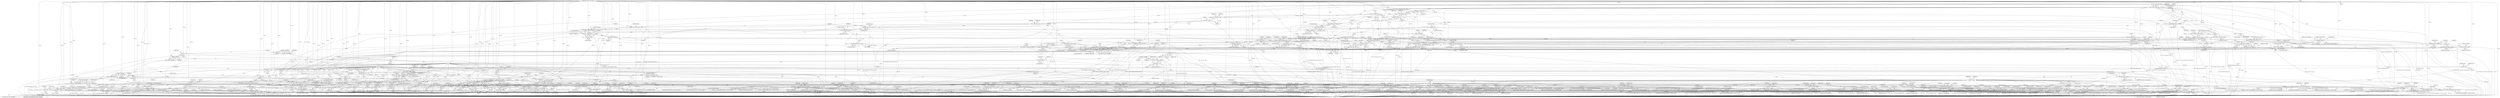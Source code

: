 digraph "0_tcpdump_da6f1a677bfa4476abaeaf9b1afe1c4390f51b41@pointer" {
"1001252" [label="(Call,EXTRACT_32BITS(bp))"];
"1001247" [label="(Call,bp += 2)"];
"1001025" [label="(Call,bp++)"];
"1001020" [label="(Call,bp++)"];
"1001803" [label="(Call,bp += sizeof(struct in6_addr))"];
"1001798" [label="(Call,addrtostr6(bp, nla_buf, sizeof(nla_buf)))"];
"1001728" [label="(Call,bp += 2+2)"];
"1001726" [label="(Call,EXTRACT_16BITS(bp))"];
"1001721" [label="(Call,bp += 4)"];
"1001719" [label="(Call,EXTRACT_32BITS(bp))"];
"1001714" [label="(Call,bp += 2)"];
"1000108" [label="(MethodParameterIn,register const u_char *bp)"];
"1001417" [label="(Call,bp += sizeof(struct in6_addr))"];
"1001412" [label="(Call,addrtostr6(bp, nla_buf, sizeof(nla_buf)))"];
"1001342" [label="(Call,bp += 2+2)"];
"1001340" [label="(Call,EXTRACT_16BITS(bp))"];
"1001335" [label="(Call,bp += 2)"];
"1001460" [label="(Call,bp += 4)"];
"1001458" [label="(Call,EXTRACT_32BITS(bp))"];
"1001453" [label="(Call,bp += 2)"];
"1001558" [label="(Call,bp += 2)"];
"1001576" [label="(Call,bp += opt_len)"];
"1001056" [label="(Call,opt_len - 2)"];
"1001042" [label="(Call,opts_len < opt_len)"];
"1000996" [label="(Call,opts_len < PGM_MIN_OPT_LEN)"];
"1001695" [label="(Call,opts_len -= PGM_OPT_CRQST_LEN)"];
"1001675" [label="(Call,opt_len != PGM_OPT_CRQST_LEN)"];
"1001965" [label="(Call,opts_len -= opt_len)"];
"1001807" [label="(Call,opts_len -= PGM_OPT_PGMCC_DATA_FIXED_LEN + sizeof(struct in6_addr))"];
"1001701" [label="(Call,opt_len < PGM_OPT_PGMCC_DATA_FIXED_LEN)"];
"1001228" [label="(Call,opts_len -= PGM_OPT_JOIN_LEN)"];
"1001199" [label="(Call,opt_len != PGM_OPT_JOIN_LEN)"];
"1001382" [label="(Call,opts_len -= PGM_OPT_REDIRECT_FIXED_LEN + sizeof(struct in_addr))"];
"1001322" [label="(Call,opt_len < PGM_OPT_REDIRECT_FIXED_LEN)"];
"1001657" [label="(Call,opts_len -= PGM_OPT_RST_LEN)"];
"1001637" [label="(Call,opt_len != PGM_OPT_RST_LEN)"];
"1001768" [label="(Call,opts_len -= PGM_OPT_PGMCC_DATA_FIXED_LEN + sizeof(struct in_addr))"];
"1001504" [label="(Call,opts_len -= PGM_OPT_PARITY_GRP_LEN)"];
"1001475" [label="(Call,opt_len != PGM_OPT_PARITY_GRP_LEN)"];
"1001669" [label="(Call,opts_len -= opt_len)"];
"1001469" [label="(Call,opts_len -= PGM_OPT_PARITY_PRM_LEN)"];
"1001440" [label="(Call,opt_len != PGM_OPT_PARITY_PRM_LEN)"];
"1001148" [label="(Call,opts_len -= PGM_OPT_FRAGMENT_LEN)"];
"1001101" [label="(Call,opt_len != PGM_OPT_FRAGMENT_LEN)"];
"1001193" [label="(Call,opts_len -= 4)"];
"1001539" [label="(Call,opts_len -= PGM_OPT_CURR_TGSIZE_LEN)"];
"1001510" [label="(Call,opt_len != PGM_OPT_CURR_TGSIZE_LEN)"];
"1001095" [label="(Call,opts_len -= PGM_OPT_LENGTH_LEN)"];
"1001072" [label="(Call,opt_len != PGM_OPT_LENGTH_LEN)"];
"1001579" [label="(Call,opts_len -= opt_len)"];
"1001895" [label="(Call,opts_len -= PGM_OPT_PGMCC_FEEDBACK_FIXED_LEN + sizeof(struct in_addr))"];
"1001828" [label="(Call,opt_len < PGM_OPT_PGMCC_FEEDBACK_FIXED_LEN)"];
"1001421" [label="(Call,opts_len -= PGM_OPT_REDIRECT_FIXED_LEN + sizeof(struct in6_addr))"];
"1001272" [label="(Call,opts_len -= PGM_OPT_NAK_BO_IVL_LEN)"];
"1001234" [label="(Call,opt_len != PGM_OPT_NAK_BO_IVL_LEN)"];
"1001631" [label="(Call,opts_len -= PGM_OPT_FIN_LEN)"];
"1001611" [label="(Call,opt_len != PGM_OPT_FIN_LEN)"];
"1001605" [label="(Call,opts_len -= PGM_OPT_SYN_LEN)"];
"1001585" [label="(Call,opt_len != PGM_OPT_SYN_LEN)"];
"1001934" [label="(Call,opts_len -= PGM_OPT_PGMCC_FEEDBACK_FIXED_LEN + sizeof(struct in6_addr))"];
"1000989" [label="(Call,opts_len -= 4)"];
"1000968" [label="(Call,opts_len < 4)"];
"1000963" [label="(Call,opts_len = EXTRACT_16BITS(bp))"];
"1000965" [label="(Call,EXTRACT_16BITS(bp))"];
"1000949" [label="(Call,bp++)"];
"1000928" [label="(Call,bp++)"];
"1000128" [label="(Call,(const struct pgm_header *)bp)"];
"1000882" [label="(Call,bp = (const u_char *) (ack + 1))"];
"1000884" [label="(Call,(const u_char *) (ack + 1))"];
"1000862" [label="(Call,ack = (const struct pgm_ack *)(pgm + 1))"];
"1000864" [label="(Call,(const struct pgm_ack *)(pgm + 1))"];
"1000126" [label="(Call,pgm = (const struct pgm_header *)bp)"];
"1000661" [label="(Call,bp = (const u_char *) (odata + 1))"];
"1000663" [label="(Call,(const u_char *) (odata + 1))"];
"1000635" [label="(Call,odata = (const struct pgm_data *)(pgm + 1))"];
"1000637" [label="(Call,(const struct pgm_data *)(pgm + 1))"];
"1000433" [label="(Call,bp += sizeof(struct in6_addr))"];
"1000428" [label="(Call,addrtostr6(bp, nla_buf, sizeof(nla_buf)))"];
"1000392" [label="(Call,bp = (const u_char *) (spm + 1))"];
"1000394" [label="(Call,(const u_char *) (spm + 1))"];
"1000382" [label="(Call,spm = (const struct pgm_spm *)(pgm + 1))"];
"1000384" [label="(Call,(const struct pgm_spm *)(pgm + 1))"];
"1000698" [label="(Call,bp = (const u_char *) (rdata + 1))"];
"1000700" [label="(Call,(const u_char *) (rdata + 1))"];
"1000672" [label="(Call,rdata = (const struct pgm_data *)(pgm + 1))"];
"1000674" [label="(Call,(const struct pgm_data *)(pgm + 1))"];
"1000603" [label="(Call,bp += sizeof(uint32_t))"];
"1000601" [label="(Call,EXTRACT_32BITS(bp))"];
"1000590" [label="(Call,bp += sizeof(uint32_t))"];
"1000588" [label="(Call,EXTRACT_32BITS(bp))"];
"1000577" [label="(Call,bp += sizeof(uint32_t))"];
"1000575" [label="(Call,EXTRACT_32BITS(bp))"];
"1000544" [label="(Call,bp += sizeof(struct in_addr))"];
"1000539" [label="(Call,addrtostr(bp, nla_buf, sizeof(nla_buf)))"];
"1000519" [label="(Call,bp = (const u_char *) (polr + 1))"];
"1000521" [label="(Call,(const u_char *) (polr + 1))"];
"1000509" [label="(Call,polr = (const struct pgm_polr *)(pgm + 1))"];
"1000511" [label="(Call,(const struct pgm_polr *)(pgm + 1))"];
"1000560" [label="(Call,bp += sizeof(struct in6_addr))"];
"1000555" [label="(Call,addrtostr6(bp, nla_buf, sizeof(nla_buf)))"];
"1000764" [label="(Call,bp += sizeof(struct in6_addr))"];
"1000759" [label="(Call,addrtostr6(bp, source_buf, sizeof(source_buf)))"];
"1000723" [label="(Call,bp = (const u_char *) (nak + 1))"];
"1000725" [label="(Call,(const u_char *) (nak + 1))"];
"1000713" [label="(Call,nak = (const struct pgm_nak *)(pgm + 1))"];
"1000715" [label="(Call,(const struct pgm_nak *)(pgm + 1))"];
"1000811" [label="(Call,bp += sizeof(struct in6_addr))"];
"1000806" [label="(Call,addrtostr6(bp, group_buf, sizeof(group_buf)))"];
"1000781" [label="(Call,EXTRACT_16BITS(bp))"];
"1000778" [label="(Call,ND_TCHECK_16BITS(bp))"];
"1000772" [label="(Call,bp += (2 * sizeof(uint16_t)))"];
"1000774" [label="(Call,2 * sizeof(uint16_t))"];
"1000748" [label="(Call,bp += sizeof(struct in_addr))"];
"1000743" [label="(Call,addrtostr(bp, source_buf, sizeof(source_buf)))"];
"1000495" [label="(Call,bp = (const u_char *) (poll_msg + 1))"];
"1000497" [label="(Call,(const u_char *) (poll_msg + 1))"];
"1000469" [label="(Call,poll_msg = (const struct pgm_poll *)(pgm + 1))"];
"1000471" [label="(Call,(const struct pgm_poll *)(pgm + 1))"];
"1000795" [label="(Call,bp += sizeof(struct in_addr))"];
"1000790" [label="(Call,addrtostr(bp, group_buf, sizeof(group_buf)))"];
"1000417" [label="(Call,bp += sizeof(struct in_addr))"];
"1000412" [label="(Call,addrtostr(bp, nla_buf, sizeof(nla_buf)))"];
"1001565" [label="(Call,opts_len -= PGM_OPT_NBR_UNREACH_LEN)"];
"1001545" [label="(Call,opt_len != PGM_OPT_NBR_UNREACH_LEN)"];
"1001316" [label="(Call,opts_len -= PGM_OPT_NAK_BO_RNG_LEN)"];
"1001278" [label="(Call,opt_len != PGM_OPT_NAK_BO_RNG_LEN)"];
"1000915" [label="(Call,ND_TTEST2(*bp, PGM_MIN_OPT_LEN))"];
"1000594" [label="(Call,ND_TCHECK2(*bp, sizeof(uint32_t)))"];
"1000581" [label="(Call,ND_TCHECK2(*bp, sizeof(uint32_t)))"];
"1000568" [label="(Call,ND_TCHECK2(*bp, sizeof(uint32_t)))"];
"1000550" [label="(Call,ND_TCHECK2(*bp, sizeof(struct in6_addr)))"];
"1000534" [label="(Call,ND_TCHECK2(*bp, sizeof(struct in_addr)))"];
"1000738" [label="(Call,ND_TCHECK2(*bp, sizeof(struct in_addr)))"];
"1000801" [label="(Call,ND_TCHECK2(*bp, sizeof(struct in6_addr)))"];
"1000754" [label="(Call,ND_TCHECK2(*bp, sizeof(struct in6_addr)))"];
"1000407" [label="(Call,ND_TCHECK2(*bp, sizeof(struct in_addr)))"];
"1000785" [label="(Call,ND_TCHECK2(*bp, sizeof(struct in_addr)))"];
"1000423" [label="(Call,ND_TCHECK2(*bp, sizeof(struct in6_addr)))"];
"1001028" [label="(Call,opt_len < PGM_MIN_OPT_LEN)"];
"1001022" [label="(Call,opt_len = *bp++)"];
"1001495" [label="(Call,bp += 4)"];
"1001493" [label="(Call,EXTRACT_32BITS(bp))"];
"1001488" [label="(Call,bp += 2)"];
"1001092" [label="(Call,bp += 2)"];
"1001090" [label="(Call,EXTRACT_16BITS(bp))"];
"1001891" [label="(Call,bp += sizeof(struct in_addr))"];
"1001886" [label="(Call,addrtostr(bp, nla_buf, sizeof(nla_buf)))"];
"1001855" [label="(Call,bp += 2+2)"];
"1001853" [label="(Call,EXTRACT_16BITS(bp))"];
"1001848" [label="(Call,bp += 4)"];
"1001846" [label="(Call,EXTRACT_32BITS(bp))"];
"1001841" [label="(Call,bp += 2)"];
"1001305" [label="(Call,bp += 4)"];
"1001303" [label="(Call,EXTRACT_32BITS(bp))"];
"1001298" [label="(Call,bp += 4)"];
"1001296" [label="(Call,EXTRACT_32BITS(bp))"];
"1001291" [label="(Call,bp += 2)"];
"1001378" [label="(Call,bp += sizeof(struct in_addr))"];
"1001373" [label="(Call,addrtostr(bp, nla_buf, sizeof(nla_buf)))"];
"1001624" [label="(Call,bp += 2)"];
"1001187" [label="(Call,bp += 4)"];
"1001185" [label="(Call,EXTRACT_32BITS(bp))"];
"1001153" [label="(Call,bp += 2)"];
"1001530" [label="(Call,bp += 4)"];
"1001528" [label="(Call,EXTRACT_32BITS(bp))"];
"1001523" [label="(Call,bp += 2)"];
"1001962" [label="(Call,bp += opt_len)"];
"1001598" [label="(Call,bp += 2)"];
"1001650" [label="(Call,bp += 2)"];
"1001261" [label="(Call,bp += 4)"];
"1001259" [label="(Call,EXTRACT_32BITS(bp))"];
"1001254" [label="(Call,bp += 4)"];
"1001252" [label="(Call,EXTRACT_32BITS(bp))"];
"1001219" [label="(Call,bp += 4)"];
"1001217" [label="(Call,EXTRACT_32BITS(bp))"];
"1001212" [label="(Call,bp += 2)"];
"1001666" [label="(Call,bp += opt_len)"];
"1001135" [label="(Call,bp += 4)"];
"1001133" [label="(Call,EXTRACT_32BITS(bp))"];
"1001128" [label="(Call,bp += 4)"];
"1001126" [label="(Call,EXTRACT_32BITS(bp))"];
"1001121" [label="(Call,bp += 4)"];
"1001119" [label="(Call,EXTRACT_32BITS(bp))"];
"1001114" [label="(Call,bp += 2)"];
"1000979" [label="(Call,bp += sizeof(uint16_t))"];
"1001688" [label="(Call,bp += 2)"];
"1001764" [label="(Call,bp += sizeof(struct in_addr))"];
"1001759" [label="(Call,addrtostr(bp, nla_buf, sizeof(nla_buf)))"];
"1001930" [label="(Call,bp += sizeof(struct in6_addr))"];
"1001925" [label="(Call,addrtostr6(bp, nla_buf, sizeof(nla_buf)))"];
"1001250" [label="(Call,offset = EXTRACT_32BITS(bp))"];
"1001257" [label="(Call,seq = EXTRACT_32BITS(bp))"];
"1001998" [label="(Call,zmtp1_print_datagram(ndo, bp, EXTRACT_16BITS(&pgm->pgm_length)))"];
"1001117" [label="(Call,seq = EXTRACT_32BITS(bp))"];
"1001124" [label="(Call,offset = EXTRACT_32BITS(bp))"];
"1001131" [label="(Call,len = EXTRACT_32BITS(bp))"];
"1001215" [label="(Call,seq = EXTRACT_32BITS(bp))"];
"1001294" [label="(Call,offset = EXTRACT_32BITS(bp))"];
"1001301" [label="(Call,seq = EXTRACT_32BITS(bp))"];
"1001338" [label="(Call,nla_afnum = EXTRACT_16BITS(bp))"];
"1001456" [label="(Call,len = EXTRACT_32BITS(bp))"];
"1001491" [label="(Call,seq = EXTRACT_32BITS(bp))"];
"1001526" [label="(Call,len = EXTRACT_32BITS(bp))"];
"1001717" [label="(Call,offset = EXTRACT_32BITS(bp))"];
"1001724" [label="(Call,nla_afnum = EXTRACT_16BITS(bp))"];
"1001844" [label="(Call,offset = EXTRACT_32BITS(bp))"];
"1001851" [label="(Call,nla_afnum = EXTRACT_16BITS(bp))"];
"1001625" [label="(Identifier,bp)"];
"1001319" [label="(ControlStructure,break;)"];
"1000430" [label="(Identifier,nla_buf)"];
"1001799" [label="(Identifier,bp)"];
"1000433" [label="(Call,bp += sizeof(struct in6_addr))"];
"1001850" [label="(Literal,4)"];
"1000749" [label="(Identifier,bp)"];
"1001893" [label="(Call,sizeof(struct in_addr))"];
"1001235" [label="(Identifier,opt_len)"];
"1000383" [label="(Identifier,spm)"];
"1001255" [label="(Identifier,bp)"];
"1001236" [label="(Identifier,PGM_OPT_NAK_BO_IVL_LEN)"];
"1000804" [label="(Call,sizeof(struct in6_addr))"];
"1001607" [label="(Identifier,PGM_OPT_SYN_LEN)"];
"1001118" [label="(Identifier,seq)"];
"1000410" [label="(Call,sizeof(struct in_addr))"];
"1000562" [label="(Call,sizeof(struct in6_addr))"];
"1001306" [label="(Identifier,bp)"];
"1000557" [label="(Identifier,nla_buf)"];
"1001091" [label="(Identifier,bp)"];
"1000556" [label="(Identifier,bp)"];
"1001998" [label="(Call,zmtp1_print_datagram(ndo, bp, EXTRACT_16BITS(&pgm->pgm_length)))"];
"1000993" [label="(Identifier,opts_len)"];
"1001728" [label="(Call,bp += 2+2)"];
"1000725" [label="(Call,(const u_char *) (nak + 1))"];
"1000548" [label="(ControlStructure,break;)"];
"1000393" [label="(Identifier,bp)"];
"1001600" [label="(Literal,2)"];
"1001603" [label="(Identifier,ndo)"];
"1000764" [label="(Call,bp += sizeof(struct in6_addr))"];
"1001421" [label="(Call,opts_len -= PGM_OPT_REDIRECT_FIXED_LEN + sizeof(struct in6_addr))"];
"1001528" [label="(Call,EXTRACT_32BITS(bp))"];
"1001587" [label="(Identifier,PGM_OPT_SYN_LEN)"];
"1001030" [label="(Identifier,PGM_MIN_OPT_LEN)"];
"1001140" [label="(Identifier,ndo)"];
"1001576" [label="(Call,bp += opt_len)"];
"1000298" [label="(Call,tcpport_string(ndo, dport))"];
"1000883" [label="(Identifier,bp)"];
"1001675" [label="(Call,opt_len != PGM_OPT_CRQST_LEN)"];
"1000509" [label="(Call,polr = (const struct pgm_polr *)(pgm + 1))"];
"1000672" [label="(Call,rdata = (const struct pgm_data *)(pgm + 1))"];
"1000581" [label="(Call,ND_TCHECK2(*bp, sizeof(uint32_t)))"];
"1001606" [label="(Identifier,opts_len)"];
"1001375" [label="(Identifier,nla_buf)"];
"1001545" [label="(Call,opt_len != PGM_OPT_NBR_UNREACH_LEN)"];
"1000126" [label="(Call,pgm = (const struct pgm_header *)bp)"];
"1001093" [label="(Identifier,bp)"];
"1001373" [label="(Call,addrtostr(bp, nla_buf, sizeof(nla_buf)))"];
"1000714" [label="(Identifier,nak)"];
"1001221" [label="(Literal,4)"];
"1000394" [label="(Call,(const u_char *) (spm + 1))"];
"1000403" [label="(Identifier,spm)"];
"1000775" [label="(Literal,2)"];
"1001136" [label="(Identifier,bp)"];
"1000495" [label="(Call,bp = (const u_char *) (poll_msg + 1))"];
"1001928" [label="(Call,sizeof(nla_buf))"];
"1000588" [label="(Call,EXTRACT_32BITS(bp))"];
"1001293" [label="(Literal,2)"];
"1001610" [label="(ControlStructure,if (opt_len != PGM_OPT_FIN_LEN))"];
"1001042" [label="(Call,opts_len < opt_len)"];
"1001668" [label="(Identifier,opt_len)"];
"1000437" [label="(ControlStructure,break;)"];
"1000510" [label="(Identifier,polr)"];
"1001511" [label="(Identifier,opt_len)"];
"1001532" [label="(Literal,4)"];
"1001716" [label="(Literal,2)"];
"1001547" [label="(Identifier,PGM_OPT_NBR_UNREACH_LEN)"];
"1001183" [label="(Block,)"];
"1002000" [label="(Identifier,bp)"];
"1000601" [label="(Call,EXTRACT_32BITS(bp))"];
"1001510" [label="(Call,opt_len != PGM_OPT_CURR_TGSIZE_LEN)"];
"1001830" [label="(Identifier,PGM_OPT_PGMCC_FEEDBACK_FIXED_LEN)"];
"1001057" [label="(Identifier,opt_len)"];
"1001523" [label="(Call,bp += 2)"];
"1000799" [label="(ControlStructure,break;)"];
"1000793" [label="(Call,sizeof(group_buf))"];
"1000423" [label="(Call,ND_TCHECK2(*bp, sizeof(struct in6_addr)))"];
"1001774" [label="(ControlStructure,break;)"];
"1001188" [label="(Identifier,bp)"];
"1001940" [label="(ControlStructure,break;)"];
"1001266" [label="(Identifier,ndo)"];
"1001764" [label="(Call,bp += sizeof(struct in_addr))"];
"1001688" [label="(Call,bp += 2)"];
"1000589" [label="(Identifier,bp)"];
"1001667" [label="(Identifier,bp)"];
"1000544" [label="(Call,bp += sizeof(struct in_addr))"];
"1001659" [label="(Identifier,PGM_OPT_RST_LEN)"];
"1000724" [label="(Identifier,bp)"];
"1000392" [label="(Call,bp = (const u_char *) (spm + 1))"];
"1000412" [label="(Call,addrtostr(bp, nla_buf, sizeof(nla_buf)))"];
"1001069" [label="(Block,)"];
"1000577" [label="(Call,bp += sizeof(uint32_t))"];
"1000772" [label="(Call,bp += (2 * sizeof(uint16_t)))"];
"1001613" [label="(Identifier,PGM_OPT_FIN_LEN)"];
"1001472" [label="(ControlStructure,break;)"];
"1001999" [label="(Identifier,ndo)"];
"1001892" [label="(Identifier,bp)"];
"1001723" [label="(Literal,4)"];
"1000738" [label="(Call,ND_TCHECK2(*bp, sizeof(struct in_addr)))"];
"1001636" [label="(ControlStructure,if (opt_len != PGM_OPT_RST_LEN))"];
"1001624" [label="(Call,bp += 2)"];
"1001489" [label="(Identifier,bp)"];
"1000575" [label="(Call,EXTRACT_32BITS(bp))"];
"1001321" [label="(ControlStructure,if (opt_len < PGM_OPT_REDIRECT_FIXED_LEN))"];
"1001633" [label="(Identifier,PGM_OPT_FIN_LEN)"];
"1001851" [label="(Call,nla_afnum = EXTRACT_16BITS(bp))"];
"1001568" [label="(ControlStructure,break;)"];
"1000755" [label="(Call,*bp)"];
"1001493" [label="(Call,EXTRACT_32BITS(bp))"];
"1001930" [label="(Call,bp += sizeof(struct in6_addr))"];
"1000964" [label="(Identifier,opts_len)"];
"1000249" [label="(Call,tcpport_string(ndo, dport))"];
"1001651" [label="(Identifier,bp)"];
"1001199" [label="(Call,opt_len != PGM_OPT_JOIN_LEN)"];
"1001506" [label="(Identifier,PGM_OPT_PARITY_GRP_LEN)"];
"1001124" [label="(Call,offset = EXTRACT_32BITS(bp))"];
"1001455" [label="(Literal,2)"];
"1001734" [label="(Identifier,nla_afnum)"];
"1000551" [label="(Call,*bp)"];
"1001248" [label="(Identifier,bp)"];
"1001643" [label="(Identifier,ndo)"];
"1001813" [label="(ControlStructure,break;)"];
"1001316" [label="(Call,opts_len -= PGM_OPT_NAK_BO_RNG_LEN)"];
"1000809" [label="(Call,sizeof(group_buf))"];
"1001847" [label="(Identifier,bp)"];
"1001512" [label="(Identifier,PGM_OPT_CURR_TGSIZE_LEN)"];
"1001219" [label="(Call,bp += 4)"];
"1001259" [label="(Call,EXTRACT_32BITS(bp))"];
"1001895" [label="(Call,opts_len -= PGM_OPT_PGMCC_FEEDBACK_FIXED_LEN + sizeof(struct in_addr))"];
"1000470" [label="(Identifier,poll_msg)"];
"1001294" [label="(Call,offset = EXTRACT_32BITS(bp))"];
"1001343" [label="(Identifier,bp)"];
"1001254" [label="(Call,bp += 4)"];
"1001717" [label="(Call,offset = EXTRACT_32BITS(bp))"];
"1000980" [label="(Identifier,bp)"];
"1000800" [label="(JumpTarget,case AFNUM_INET6:)"];
"1002001" [label="(Call,EXTRACT_16BITS(&pgm->pgm_length))"];
"1001263" [label="(Literal,4)"];
"1001539" [label="(Call,opts_len -= PGM_OPT_CURR_TGSIZE_LEN)"];
"1001695" [label="(Call,opts_len -= PGM_OPT_CRQST_LEN)"];
"1001088" [label="(Block,)"];
"1001650" [label="(Call,bp += 2)"];
"1000578" [label="(Identifier,bp)"];
"1001582" [label="(ControlStructure,break;)"];
"1000752" [label="(ControlStructure,break;)"];
"1000989" [label="(Call,opts_len -= 4)"];
"1000778" [label="(Call,ND_TCHECK_16BITS(bp))"];
"1001563" [label="(Identifier,ndo)"];
"1000757" [label="(Call,sizeof(struct in6_addr))"];
"1001155" [label="(Literal,2)"];
"1001931" [label="(Identifier,bp)"];
"1001078" [label="(Identifier,ndo)"];
"1001841" [label="(Call,bp += 2)"];
"1000605" [label="(Call,sizeof(uint32_t))"];
"1000519" [label="(Call,bp = (const u_char *) (polr + 1))"];
"1000428" [label="(Call,addrtostr6(bp, nla_buf, sizeof(nla_buf)))"];
"1001261" [label="(Call,bp += 4)"];
"1001228" [label="(Call,opts_len -= PGM_OPT_JOIN_LEN)"];
"1001707" [label="(Identifier,ndo)"];
"1000889" [label="(ControlStructure,break;)"];
"1001025" [label="(Call,bp++)"];
"1001558" [label="(Call,bp += 2)"];
"1000739" [label="(Call,*bp)"];
"1001599" [label="(Identifier,bp)"];
"1000558" [label="(Call,sizeof(nla_buf))"];
"1001525" [label="(Literal,2)"];
"1001442" [label="(Identifier,PGM_OPT_PARITY_PRM_LEN)"];
"1000766" [label="(Call,sizeof(struct in6_addr))"];
"1001848" [label="(Call,bp += 4)"];
"1001027" [label="(ControlStructure,if (opt_len < PGM_MIN_OPT_LEN))"];
"1000811" [label="(Call,bp += sizeof(struct in6_addr))"];
"1001845" [label="(Identifier,offset)"];
"1001072" [label="(Call,opt_len != PGM_OPT_LENGTH_LEN)"];
"1001213" [label="(Identifier,bp)"];
"1000532" [label="(Block,)"];
"1000866" [label="(Call,pgm + 1)"];
"1000786" [label="(Call,*bp)"];
"1001348" [label="(Identifier,nla_afnum)"];
"1000860" [label="(Block,)"];
"1000583" [label="(Identifier,bp)"];
"1000761" [label="(Identifier,source_buf)"];
"1000639" [label="(Call,pgm + 1)"];
"1000496" [label="(Identifier,bp)"];
"1001153" [label="(Call,bp += 2)"];
"1001129" [label="(Identifier,bp)"];
"1001291" [label="(Call,bp += 2)"];
"1001579" [label="(Call,opts_len -= opt_len)"];
"1001843" [label="(Literal,2)"];
"1000408" [label="(Call,*bp)"];
"1000812" [label="(Identifier,bp)"];
"1000417" [label="(Call,bp += sizeof(struct in_addr))"];
"1001234" [label="(Call,opt_len != PGM_OPT_NAK_BO_IVL_LEN)"];
"1001198" [label="(ControlStructure,if (opt_len != PGM_OPT_JOIN_LEN))"];
"1001666" [label="(Call,bp += opt_len)"];
"1000537" [label="(Call,sizeof(struct in_addr))"];
"1001130" [label="(Literal,4)"];
"1000668" [label="(ControlStructure,break;)"];
"1001382" [label="(Call,opts_len -= PGM_OPT_REDIRECT_FIXED_LEN + sizeof(struct in_addr))"];
"1001474" [label="(ControlStructure,if (opt_len != PGM_OPT_PARITY_GRP_LEN))"];
"1001722" [label="(Identifier,bp)"];
"1001043" [label="(Identifier,opts_len)"];
"1000407" [label="(Call,ND_TCHECK2(*bp, sizeof(struct in_addr)))"];
"1001504" [label="(Call,opts_len -= PGM_OPT_PARITY_GRP_LEN)"];
"1001634" [label="(ControlStructure,break;)"];
"1001805" [label="(Call,sizeof(struct in6_addr))"];
"1001505" [label="(Identifier,opts_len)"];
"1001465" [label="(Identifier,ndo)"];
"1000546" [label="(Call,sizeof(struct in_addr))"];
"1000595" [label="(Call,*bp)"];
"1000263" [label="(Call,tcpport_string(ndo, dport))"];
"1001765" [label="(Identifier,bp)"];
"1000661" [label="(Call,bp = (const u_char *) (odata + 1))"];
"1000736" [label="(Block,)"];
"1001322" [label="(Call,opt_len < PGM_OPT_REDIRECT_FIXED_LEN)"];
"1001901" [label="(ControlStructure,break;)"];
"1000571" [label="(Call,sizeof(uint32_t))"];
"1001935" [label="(Identifier,opts_len)"];
"1001301" [label="(Call,seq = EXTRACT_32BITS(bp))"];
"1001496" [label="(Identifier,bp)"];
"1001103" [label="(Identifier,PGM_OPT_FRAGMENT_LEN)"];
"1000564" [label="(ControlStructure,break;)"];
"1001655" [label="(Identifier,ndo)"];
"1001247" [label="(Call,bp += 2)"];
"1000534" [label="(Call,ND_TCHECK2(*bp, sizeof(struct in_addr)))"];
"1001546" [label="(Identifier,opt_len)"];
"1001808" [label="(Identifier,opts_len)"];
"1000497" [label="(Call,(const u_char *) (poll_msg + 1))"];
"1001383" [label="(Identifier,opts_len)"];
"1001071" [label="(ControlStructure,if (opt_len != PGM_OPT_LENGTH_LEN))"];
"1001718" [label="(Identifier,offset)"];
"1001337" [label="(Literal,2)"];
"1001058" [label="(Literal,2)"];
"1001249" [label="(Literal,2)"];
"1001101" [label="(Call,opt_len != PGM_OPT_FRAGMENT_LEN)"];
"1001427" [label="(ControlStructure,break;)"];
"1000421" [label="(ControlStructure,break;)"];
"1001341" [label="(Identifier,bp)"];
"1001454" [label="(Identifier,bp)"];
"1001295" [label="(Identifier,offset)"];
"1001023" [label="(Identifier,opt_len)"];
"1001809" [label="(Call,PGM_OPT_PGMCC_DATA_FIXED_LEN + sizeof(struct in6_addr))"];
"1001720" [label="(Identifier,bp)"];
"1001336" [label="(Identifier,bp)"];
"1000499" [label="(Call,poll_msg + 1)"];
"1000998" [label="(Identifier,PGM_MIN_OPT_LEN)"];
"1001150" [label="(Identifier,PGM_OPT_FRAGMENT_LEN)"];
"1000396" [label="(Call,spm + 1)"];
"1000107" [label="(MethodParameterIn,netdissect_options *ndo)"];
"1000644" [label="(Identifier,odata)"];
"1001906" [label="(Call,PGM_OPT_PGMCC_FEEDBACK_FIXED_LEN + sizeof(struct in6_addr))"];
"1001253" [label="(Identifier,bp)"];
"1001889" [label="(Call,sizeof(nla_buf))"];
"1000541" [label="(Identifier,nla_buf)"];
"1000759" [label="(Call,addrtostr6(bp, source_buf, sizeof(source_buf)))"];
"1001284" [label="(Identifier,ndo)"];
"1001715" [label="(Identifier,bp)"];
"1001340" [label="(Call,EXTRACT_16BITS(bp))"];
"1001318" [label="(Identifier,PGM_OPT_NAK_BO_RNG_LEN)"];
"1000723" [label="(Call,bp = (const u_char *) (nak + 1))"];
"1000478" [label="(Identifier,poll_msg)"];
"1001738" [label="(Call,opt_len != PGM_OPT_PGMCC_DATA_FIXED_LEN + sizeof(struct in_addr))"];
"1001828" [label="(Call,opt_len < PGM_OPT_PGMCC_FEEDBACK_FIXED_LEN)"];
"1000743" [label="(Call,addrtostr(bp, source_buf, sizeof(source_buf)))"];
"1001240" [label="(Identifier,ndo)"];
"1001257" [label="(Call,seq = EXTRACT_32BITS(bp))"];
"1001388" [label="(ControlStructure,break;)"];
"1001218" [label="(Identifier,bp)"];
"1000884" [label="(Call,(const u_char *) (ack + 1))"];
"1000741" [label="(Call,sizeof(struct in_addr))"];
"1001846" [label="(Call,EXTRACT_32BITS(bp))"];
"1001002" [label="(Identifier,ndo)"];
"1000132" [label="(Identifier,ip)"];
"1001393" [label="(Call,PGM_OPT_REDIRECT_FIXED_LEN + sizeof(struct in6_addr))"];
"1000637" [label="(Call,(const struct pgm_data *)(pgm + 1))"];
"1000950" [label="(Identifier,bp)"];
"1001251" [label="(Identifier,offset)"];
"1001458" [label="(Call,EXTRACT_32BITS(bp))"];
"1001338" [label="(Call,nla_afnum = EXTRACT_16BITS(bp))"];
"1001867" [label="(Call,PGM_OPT_PGMCC_FEEDBACK_FIXED_LEN + sizeof(struct in_addr))"];
"1001021" [label="(Identifier,bp)"];
"1000965" [label="(Call,EXTRACT_16BITS(bp))"];
"1000727" [label="(Call,nak + 1)"];
"1001164" [label="(Identifier,opt_len)"];
"1000746" [label="(Call,sizeof(source_buf))"];
"1001888" [label="(Identifier,nla_buf)"];
"1000886" [label="(Call,ack + 1)"];
"1001578" [label="(Identifier,opt_len)"];
"1000513" [label="(Call,pgm + 1)"];
"1000802" [label="(Call,*bp)"];
"1000912" [label="(Block,)"];
"1001094" [label="(Literal,2)"];
"1001834" [label="(Identifier,ndo)"];
"1001855" [label="(Call,bp += 2+2)"];
"1001887" [label="(Identifier,bp)"];
"1001759" [label="(Call,addrtostr(bp, nla_buf, sizeof(nla_buf)))"];
"1001135" [label="(Call,bp += 4)"];
"1001516" [label="(Identifier,ndo)"];
"1000970" [label="(Literal,4)"];
"1001354" [label="(Call,PGM_OPT_REDIRECT_FIXED_LEN + sizeof(struct in_addr))"];
"1001849" [label="(Identifier,bp)"];
"1001598" [label="(Call,bp += 2)"];
"1000816" [label="(JumpTarget,default:)"];
"1001927" [label="(Identifier,nla_buf)"];
"1001029" [label="(Identifier,opt_len)"];
"1001703" [label="(Identifier,PGM_OPT_PGMCC_DATA_FIXED_LEN)"];
"1000990" [label="(Identifier,opts_len)"];
"1001980" [label="(ControlStructure,if (ndo->ndo_packettype == PT_PGM_ZMTP1 &&\n\t    (pgm->pgm_type == PGM_ODATA || pgm->pgm_type == PGM_RDATA)))"];
"1001524" [label="(Identifier,bp)"];
"1001098" [label="(ControlStructure,break;)"];
"1000604" [label="(Identifier,bp)"];
"1001670" [label="(Identifier,opts_len)"];
"1001090" [label="(Call,EXTRACT_16BITS(bp))"];
"1001195" [label="(Literal,4)"];
"1001317" [label="(Identifier,opts_len)"];
"1001842" [label="(Identifier,bp)"];
"1001540" [label="(Identifier,opts_len)"];
"1001591" [label="(Identifier,ndo)"];
"1001441" [label="(Identifier,opt_len)"];
"1001053" [label="(Call,ND_TTEST2(*bp, opt_len - 2))"];
"1001760" [label="(Identifier,bp)"];
"1000774" [label="(Call,2 * sizeof(uint16_t))"];
"1001861" [label="(Identifier,nla_afnum)"];
"1001469" [label="(Call,opts_len -= PGM_OPT_PARITY_PRM_LEN)"];
"1001854" [label="(Identifier,bp)"];
"1001252" [label="(Call,EXTRACT_32BITS(bp))"];
"1000782" [label="(Identifier,bp)"];
"1001631" [label="(Call,opts_len -= PGM_OPT_FIN_LEN)"];
"1001681" [label="(Identifier,ndo)"];
"1000540" [label="(Identifier,bp)"];
"1001674" [label="(ControlStructure,if (opt_len != PGM_OPT_CRQST_LEN))"];
"1000414" [label="(Identifier,nla_buf)"];
"1001189" [label="(Literal,4)"];
"1001608" [label="(ControlStructure,break;)"];
"1000784" [label="(JumpTarget,case AFNUM_INET:)"];
"1001229" [label="(Identifier,opts_len)"];
"1001768" [label="(Call,opts_len -= PGM_OPT_PGMCC_DATA_FIXED_LEN + sizeof(struct in_addr))"];
"1001632" [label="(Identifier,opts_len)"];
"1001702" [label="(Identifier,opt_len)"];
"1000545" [label="(Identifier,bp)"];
"1001865" [label="(Call,opt_len != PGM_OPT_PGMCC_FEEDBACK_FIXED_LEN + sizeof(struct in_addr))"];
"1001460" [label="(Call,bp += 4)"];
"1001457" [label="(Identifier,len)"];
"1000681" [label="(Identifier,rdata)"];
"1001352" [label="(Call,opt_len != PGM_OPT_REDIRECT_FIXED_LEN + sizeof(struct in_addr))"];
"1001585" [label="(Call,opt_len != PGM_OPT_SYN_LEN)"];
"1001107" [label="(Identifier,ndo)"];
"1000709" [label="(Block,)"];
"1001586" [label="(Identifier,opt_len)"];
"1000469" [label="(Call,poll_msg = (const struct pgm_poll *)(pgm + 1))"];
"1001419" [label="(Call,sizeof(struct in6_addr))"];
"1001095" [label="(Call,opts_len -= PGM_OPT_LENGTH_LEN)"];
"1000915" [label="(Call,ND_TTEST2(*bp, PGM_MIN_OPT_LEN))"];
"1001611" [label="(Call,opt_len != PGM_OPT_FIN_LEN)"];
"1000424" [label="(Call,*bp)"];
"1000699" [label="(Identifier,bp)"];
"1000750" [label="(Call,sizeof(struct in_addr))"];
"1001339" [label="(Identifier,nla_afnum)"];
"1001299" [label="(Identifier,bp)"];
"1001740" [label="(Call,PGM_OPT_PGMCC_DATA_FIXED_LEN + sizeof(struct in_addr))"];
"1000948" [label="(Call,*bp++)"];
"1001126" [label="(Call,EXTRACT_32BITS(bp))"];
"1001041" [label="(ControlStructure,if (opts_len < opt_len))"];
"1000717" [label="(Call,pgm + 1)"];
"1000599" [label="(Call,mask = EXTRACT_32BITS(bp))"];
"1001026" [label="(Identifier,bp)"];
"1001560" [label="(Literal,2)"];
"1001770" [label="(Call,PGM_OPT_PGMCC_DATA_FIXED_LEN + sizeof(struct in_addr))"];
"1000969" [label="(Identifier,opts_len)"];
"1001323" [label="(Identifier,opt_len)"];
"1000963" [label="(Call,opts_len = EXTRACT_16BITS(bp))"];
"1001856" [label="(Identifier,bp)"];
"1000431" [label="(Call,sizeof(nla_buf))"];
"1001298" [label="(Call,bp += 4)"];
"1001440" [label="(Call,opt_len != PGM_OPT_PARITY_PRM_LEN)"];
"1000582" [label="(Call,*bp)"];
"1001727" [label="(Identifier,bp)"];
"1000560" [label="(Call,bp += sizeof(struct in6_addr))"];
"1000981" [label="(Call,sizeof(uint16_t))"];
"1001925" [label="(Call,addrtostr6(bp, nla_buf, sizeof(nla_buf)))"];
"1000576" [label="(Identifier,bp)"];
"1001256" [label="(Literal,4)"];
"1000579" [label="(Call,sizeof(uint32_t))"];
"1001217" [label="(Call,EXTRACT_32BITS(bp))"];
"1000765" [label="(Identifier,bp)"];
"1000555" [label="(Call,addrtostr6(bp, nla_buf, sizeof(nla_buf)))"];
"1001119" [label="(Call,EXTRACT_32BITS(bp))"];
"1001087" [label="(Identifier,ndo)"];
"1001638" [label="(Identifier,opt_len)"];
"1000523" [label="(Call,polr + 1)"];
"1001260" [label="(Identifier,bp)"];
"1000762" [label="(Call,sizeof(source_buf))"];
"1000929" [label="(Identifier,bp)"];
"1001730" [label="(Call,2+2)"];
"1001719" [label="(Call,EXTRACT_32BITS(bp))"];
"1000949" [label="(Call,bp++)"];
"1001477" [label="(Identifier,PGM_OPT_PARITY_GRP_LEN)"];
"1000670" [label="(Block,)"];
"1001639" [label="(Identifier,PGM_OPT_RST_LEN)"];
"1001530" [label="(Call,bp += 4)"];
"1001669" [label="(Call,opts_len -= opt_len)"];
"1001020" [label="(Call,bp++)"];
"1001422" [label="(Identifier,opts_len)"];
"1001857" [label="(Call,2+2)"];
"1001380" [label="(Call,sizeof(struct in_addr))"];
"1001100" [label="(ControlStructure,if (opt_len != PGM_OPT_FRAGMENT_LEN))"];
"1001296" [label="(Call,EXTRACT_32BITS(bp))"];
"1001829" [label="(Identifier,opt_len)"];
"1001233" [label="(ControlStructure,if (opt_len != PGM_OPT_NAK_BO_IVL_LEN))"];
"1001292" [label="(Identifier,bp)"];
"1001488" [label="(Call,bp += 2)"];
"1000918" [label="(Identifier,PGM_MIN_OPT_LEN)"];
"1001028" [label="(Call,opt_len < PGM_MIN_OPT_LEN)"];
"1000502" [label="(ControlStructure,break;)"];
"1001376" [label="(Call,sizeof(nla_buf))"];
"1001529" [label="(Identifier,bp)"];
"1001526" [label="(Call,len = EXTRACT_32BITS(bp))"];
"1000795" [label="(Call,bp += sizeof(struct in_addr))"];
"1001807" [label="(Call,opts_len -= PGM_OPT_PGMCC_DATA_FIXED_LEN + sizeof(struct in6_addr))"];
"1001777" [label="(Call,opt_len != PGM_OPT_PGMCC_DATA_FIXED_LEN + sizeof(struct in6_addr))"];
"1001936" [label="(Call,PGM_OPT_PGMCC_FEEDBACK_FIXED_LEN + sizeof(struct in6_addr))"];
"1001274" [label="(Identifier,PGM_OPT_NAK_BO_IVL_LEN)"];
"1001577" [label="(Identifier,bp)"];
"1001273" [label="(Identifier,opts_len)"];
"1000882" [label="(Call,bp = (const u_char *) (ack + 1))"];
"1001896" [label="(Identifier,opts_len)"];
"1000426" [label="(Call,sizeof(struct in6_addr))"];
"1001216" [label="(Identifier,seq)"];
"1001470" [label="(Identifier,opts_len)"];
"1001115" [label="(Identifier,bp)"];
"1001279" [label="(Identifier,opt_len)"];
"1001342" [label="(Call,bp += 2+2)"];
"1001565" [label="(Call,opts_len -= PGM_OPT_NBR_UNREACH_LEN)"];
"1001456" [label="(Call,len = EXTRACT_32BITS(bp))"];
"1001804" [label="(Identifier,bp)"];
"1001128" [label="(Call,bp += 4)"];
"1001272" [label="(Call,opts_len -= PGM_OPT_NAK_BO_IVL_LEN)"];
"1001453" [label="(Call,bp += 2)"];
"1000995" [label="(ControlStructure,if (opts_len < PGM_MIN_OPT_LEN))"];
"1001617" [label="(Identifier,ndo)"];
"1001724" [label="(Call,nla_afnum = EXTRACT_16BITS(bp))"];
"1001275" [label="(ControlStructure,break;)"];
"1000382" [label="(Call,spm = (const struct pgm_spm *)(pgm + 1))"];
"1000864" [label="(Call,(const struct pgm_ack *)(pgm + 1))"];
"1001800" [label="(Identifier,nla_buf)"];
"1001963" [label="(Identifier,bp)"];
"1001459" [label="(Identifier,bp)"];
"1000108" [label="(MethodParameterIn,register const u_char *bp)"];
"1000916" [label="(Call,*bp)"];
"1000991" [label="(Literal,4)"];
"1001652" [label="(Literal,2)"];
"1001696" [label="(Identifier,opts_len)"];
"1001761" [label="(Identifier,nla_buf)"];
"1000635" [label="(Call,odata = (const struct pgm_data *)(pgm + 1))"];
"1001629" [label="(Identifier,ndo)"];
"1000600" [label="(Identifier,mask)"];
"1001729" [label="(Identifier,bp)"];
"1001852" [label="(Identifier,nla_afnum)"];
"1001580" [label="(Identifier,opts_len)"];
"1001567" [label="(Identifier,PGM_OPT_NBR_UNREACH_LEN)"];
"1000573" [label="(Call,ivl = EXTRACT_32BITS(bp))"];
"1001762" [label="(Call,sizeof(nla_buf))"];
"1001932" [label="(Call,sizeof(struct in6_addr))"];
"1001384" [label="(Call,PGM_OPT_REDIRECT_FIXED_LEN + sizeof(struct in_addr))"];
"1001149" [label="(Identifier,opts_len)"];
"1001132" [label="(Identifier,len)"];
"1000698" [label="(Call,bp = (const u_char *) (rdata + 1))"];
"1000434" [label="(Identifier,bp)"];
"1001491" [label="(Call,seq = EXTRACT_32BITS(bp))"];
"1000633" [label="(Block,)"];
"1001205" [label="(Identifier,ndo)"];
"1001324" [label="(Identifier,PGM_OPT_REDIRECT_FIXED_LEN)"];
"1000813" [label="(Call,sizeof(struct in6_addr))"];
"1001690" [label="(Literal,2)"];
"1001024" [label="(Call,*bp++)"];
"1001127" [label="(Identifier,bp)"];
"1000418" [label="(Identifier,bp)"];
"1000674" [label="(Call,(const struct pgm_data *)(pgm + 1))"];
"1000521" [label="(Call,(const u_char *) (polr + 1))"];
"1000780" [label="(ControlStructure,switch (EXTRACT_16BITS(bp)))"];
"1000928" [label="(Call,bp++)"];
"1001280" [label="(Identifier,PGM_OPT_NAK_BO_RNG_LEN)"];
"1001007" [label="(Call,ND_TTEST2(*bp, 2))"];
"1000511" [label="(Call,(const struct pgm_polr *)(pgm + 1))"];
"1001584" [label="(ControlStructure,if (opt_len != PGM_OPT_SYN_LEN))"];
"1001612" [label="(Identifier,opt_len)"];
"1001542" [label="(ControlStructure,break;)"];
"1000636" [label="(Identifier,odata)"];
"1000791" [label="(Identifier,bp)"];
"1000968" [label="(Call,opts_len < 4)"];
"1000568" [label="(Call,ND_TCHECK2(*bp, sizeof(uint32_t)))"];
"1001798" [label="(Call,addrtostr6(bp, nla_buf, sizeof(nla_buf)))"];
"1000705" [label="(ControlStructure,break;)"];
"1000550" [label="(Call,ND_TCHECK2(*bp, sizeof(struct in6_addr)))"];
"1001414" [label="(Identifier,nla_buf)"];
"1000927" [label="(Call,*bp++)"];
"1001328" [label="(Identifier,ndo)"];
"1000429" [label="(Identifier,bp)"];
"1001714" [label="(Call,bp += 2)"];
"1000586" [label="(Call,rnd = EXTRACT_32BITS(bp))"];
"1000471" [label="(Call,(const struct pgm_poll *)(pgm + 1))"];
"1000801" [label="(Call,ND_TCHECK2(*bp, sizeof(struct in6_addr)))"];
"1000535" [label="(Call,*bp)"];
"1001156" [label="(Call,opt_len -= 4)"];
"1001307" [label="(Literal,4)"];
"1001278" [label="(Call,opt_len != PGM_OPT_NAK_BO_RNG_LEN)"];
"1001212" [label="(Call,bp += 2)"];
"1001417" [label="(Call,bp += sizeof(struct in6_addr))"];
"1000380" [label="(Block,)"];
"1001413" [label="(Identifier,bp)"];
"1001926" [label="(Identifier,bp)"];
"1001423" [label="(Call,PGM_OPT_REDIRECT_FIXED_LEN + sizeof(struct in6_addr))"];
"1001250" [label="(Call,offset = EXTRACT_32BITS(bp))"];
"1000569" [label="(Call,*bp)"];
"1001701" [label="(Call,opt_len < PGM_OPT_PGMCC_DATA_FIXED_LEN)"];
"1001658" [label="(Identifier,opts_len)"];
"1001055" [label="(Identifier,bp)"];
"1001507" [label="(ControlStructure,break;)"];
"1000111" [label="(Block,)"];
"1000673" [label="(Identifier,rdata)"];
"1000561" [label="(Identifier,bp)"];
"1001303" [label="(Call,EXTRACT_32BITS(bp))"];
"1001191" [label="(Identifier,opt_len)"];
"1001092" [label="(Call,bp += 2)"];
"1001475" [label="(Call,opt_len != PGM_OPT_PARITY_GRP_LEN)"];
"1001258" [label="(Identifier,seq)"];
"1001125" [label="(Identifier,offset)"];
"1000386" [label="(Call,pgm + 1)"];
"1000914" [label="(Call,!ND_TTEST2(*bp, PGM_MIN_OPT_LEN))"];
"1001904" [label="(Call,opt_len != PGM_OPT_PGMCC_FEEDBACK_FIXED_LEN + sizeof(struct in6_addr))"];
"1000405" [label="(Block,)"];
"1001657" [label="(Call,opts_len -= PGM_OPT_RST_LEN)"];
"1002020" [label="(MethodReturn,RET)"];
"1000788" [label="(Call,sizeof(struct in_addr))"];
"1001700" [label="(ControlStructure,if (opt_len < PGM_OPT_PGMCC_DATA_FIXED_LEN))"];
"1000530" [label="(Identifier,polr)"];
"1001535" [label="(Identifier,ndo)"];
"1001415" [label="(Call,sizeof(nla_buf))"];
"1000997" [label="(Identifier,opts_len)"];
"1000815" [label="(ControlStructure,break;)"];
"1000435" [label="(Call,sizeof(struct in6_addr))"];
"1001891" [label="(Call,bp += sizeof(struct in_addr))"];
"1000419" [label="(Call,sizeof(struct in_addr))"];
"1001300" [label="(Literal,4)"];
"1000553" [label="(Call,sizeof(struct in6_addr))"];
"1001967" [label="(Identifier,opt_len)"];
"1001965" [label="(Call,opts_len -= opt_len)"];
"1001968" [label="(ControlStructure,break;)"];
"1000587" [label="(Identifier,rnd)"];
"1000713" [label="(Call,nak = (const struct pgm_nak *)(pgm + 1))"];
"1001886" [label="(Call,addrtostr(bp, nla_buf, sizeof(nla_buf)))"];
"1000574" [label="(Identifier,ivl)"];
"1001497" [label="(Literal,4)"];
"1000807" [label="(Identifier,bp)"];
"1000994" [label="(Block,)"];
"1000748" [label="(Call,bp += sizeof(struct in_addr))"];
"1001492" [label="(Identifier,seq)"];
"1000467" [label="(Block,)"];
"1001137" [label="(Literal,4)"];
"1001637" [label="(Call,opt_len != PGM_OPT_RST_LEN)"];
"1001721" [label="(Call,bp += 4)"];
"1000130" [label="(Identifier,bp)"];
"1001022" [label="(Call,opt_len = *bp++)"];
"1000785" [label="(Call,ND_TCHECK2(*bp, sizeof(struct in_addr)))"];
"1001769" [label="(Identifier,opts_len)"];
"1000594" [label="(Call,ND_TCHECK2(*bp, sizeof(uint32_t)))"];
"1001766" [label="(Call,sizeof(struct in_addr))"];
"1000871" [label="(Identifier,ack)"];
"1001566" [label="(Identifier,opts_len)"];
"1001605" [label="(Call,opts_len -= PGM_OPT_SYN_LEN)"];
"1001726" [label="(Call,EXTRACT_16BITS(bp))"];
"1001672" [label="(ControlStructure,break;)"];
"1000862" [label="(Call,ack = (const struct pgm_ack *)(pgm + 1))"];
"1001862" [label="(Block,)"];
"1000808" [label="(Identifier,group_buf)"];
"1001194" [label="(Identifier,opts_len)"];
"1001897" [label="(Call,PGM_OPT_PGMCC_FEEDBACK_FIXED_LEN + sizeof(struct in_addr))"];
"1000662" [label="(Identifier,bp)"];
"1001500" [label="(Identifier,ndo)"];
"1001391" [label="(Call,opt_len != PGM_OPT_REDIRECT_FIXED_LEN + sizeof(struct in6_addr))"];
"1001200" [label="(Identifier,opt_len)"];
"1001439" [label="(ControlStructure,if (opt_len != PGM_OPT_PARITY_PRM_LEN))"];
"1000591" [label="(Identifier,bp)"];
"1000760" [label="(Identifier,bp)"];
"1001220" [label="(Identifier,bp)"];
"1001934" [label="(Call,opts_len -= PGM_OPT_PGMCC_FEEDBACK_FIXED_LEN + sizeof(struct in6_addr))"];
"1001697" [label="(Identifier,PGM_OPT_CRQST_LEN)"];
"1001151" [label="(ControlStructure,break;)"];
"1000797" [label="(Call,sizeof(struct in_addr))"];
"1001676" [label="(Identifier,opt_len)"];
"1001476" [label="(Identifier,opt_len)"];
"1001165" [label="(Block,)"];
"1001230" [label="(Identifier,PGM_OPT_JOIN_LEN)"];
"1001827" [label="(ControlStructure,if (opt_len < PGM_OPT_PGMCC_FEEDBACK_FIXED_LEN))"];
"1000676" [label="(Call,pgm + 1)"];
"1001551" [label="(Identifier,ndo)"];
"1000413" [label="(Identifier,bp)"];
"1001201" [label="(Identifier,PGM_OPT_JOIN_LEN)"];
"1000806" [label="(Call,addrtostr6(bp, group_buf, sizeof(group_buf)))"];
"1001034" [label="(Identifier,ndo)"];
"1000590" [label="(Call,bp += sizeof(uint32_t))"];
"1000863" [label="(Identifier,ack)"];
"1000391" [label="(Identifier,spm)"];
"1001735" [label="(Block,)"];
"1001231" [label="(ControlStructure,break;)"];
"1001044" [label="(Identifier,opt_len)"];
"1001446" [label="(Identifier,ndo)"];
"1001853" [label="(Call,EXTRACT_16BITS(bp))"];
"1000966" [label="(Identifier,bp)"];
"1001660" [label="(ControlStructure,break;)"];
"1000504" [label="(Block,)"];
"1001097" [label="(Identifier,PGM_OPT_LENGTH_LEN)"];
"1001693" [label="(Identifier,ndo)"];
"1001187" [label="(Call,bp += 4)"];
"1001801" [label="(Call,sizeof(nla_buf))"];
"1001481" [label="(Identifier,ndo)"];
"1000128" [label="(Call,(const struct pgm_header *)bp)"];
"1000520" [label="(Identifier,bp)"];
"1001304" [label="(Identifier,bp)"];
"1001349" [label="(Block,)"];
"1001121" [label="(Call,bp += 4)"];
"1001073" [label="(Identifier,opt_len)"];
"1001310" [label="(Identifier,ndo)"];
"1001964" [label="(Identifier,opt_len)"];
"1001462" [label="(Literal,4)"];
"1000415" [label="(Call,sizeof(nla_buf))"];
"1001085" [label="(Call,ND_PRINT((ndo, \" OPTS LEN (extra?) %d\", EXTRACT_16BITS(bp))))"];
"1001154" [label="(Identifier,bp)"];
"1001677" [label="(Identifier,PGM_OPT_CRQST_LEN)"];
"1000779" [label="(Identifier,bp)"];
"1001803" [label="(Call,bp += sizeof(struct in6_addr))"];
"1000974" [label="(Identifier,ndo)"];
"1001509" [label="(ControlStructure,if (opt_len != PGM_OPT_CURR_TGSIZE_LEN))"];
"1000768" [label="(ControlStructure,break;)"];
"1001114" [label="(Call,bp += 2)"];
"1000744" [label="(Identifier,bp)"];
"1001626" [label="(Literal,2)"];
"1001215" [label="(Call,seq = EXTRACT_32BITS(bp))"];
"1001185" [label="(Call,EXTRACT_32BITS(bp))"];
"1001471" [label="(Identifier,PGM_OPT_PARITY_PRM_LEN)"];
"1001544" [label="(ControlStructure,if (opt_len != PGM_OPT_NBR_UNREACH_LEN))"];
"1001116" [label="(Literal,2)"];
"1001494" [label="(Identifier,bp)"];
"1001193" [label="(Call,opts_len -= 4)"];
"1001133" [label="(Call,EXTRACT_32BITS(bp))"];
"1001214" [label="(Literal,2)"];
"1001134" [label="(Identifier,bp)"];
"1001123" [label="(Literal,4)"];
"1001102" [label="(Identifier,opt_len)"];
"1001541" [label="(Identifier,PGM_OPT_CURR_TGSIZE_LEN)"];
"1001559" [label="(Identifier,bp)"];
"1001779" [label="(Call,PGM_OPT_PGMCC_DATA_FIXED_LEN + sizeof(struct in6_addr))"];
"1001461" [label="(Identifier,bp)"];
"1000700" [label="(Call,(const u_char *) (rdata + 1))"];
"1000722" [label="(Identifier,nak)"];
"1001120" [label="(Identifier,bp)"];
"1000596" [label="(Identifier,bp)"];
"1000702" [label="(Call,rdata + 1)"];
"1000539" [label="(Call,addrtostr(bp, nla_buf, sizeof(nla_buf)))"];
"1001302" [label="(Identifier,seq)"];
"1000609" [label="(Identifier,ndo)"];
"1000783" [label="(Block,)"];
"1000979" [label="(Call,bp += sizeof(uint16_t))"];
"1001019" [label="(Call,*bp++)"];
"1000734" [label="(Identifier,nak)"];
"1001418" [label="(Identifier,bp)"];
"1001305" [label="(Call,bp += 4)"];
"1000754" [label="(Call,ND_TCHECK2(*bp, sizeof(struct in6_addr)))"];
"1001527" [label="(Identifier,len)"];
"1001698" [label="(ControlStructure,break;)"];
"1001335" [label="(Call,bp += 2)"];
"1000796" [label="(Identifier,bp)"];
"1001186" [label="(Identifier,bp)"];
"1001844" [label="(Call,offset = EXTRACT_32BITS(bp))"];
"1000776" [label="(Call,sizeof(uint16_t))"];
"1001531" [label="(Identifier,bp)"];
"1001262" [label="(Identifier,bp)"];
"1002006" [label="(Return,return;)"];
"1000603" [label="(Call,bp += sizeof(uint32_t))"];
"1001277" [label="(ControlStructure,if (opt_len != PGM_OPT_NAK_BO_RNG_LEN))"];
"1000663" [label="(Call,(const u_char *) (odata + 1))"];
"1001056" [label="(Call,opt_len - 2)"];
"1000592" [label="(Call,sizeof(uint32_t))"];
"1001074" [label="(Identifier,PGM_OPT_LENGTH_LEN)"];
"1000781" [label="(Call,EXTRACT_16BITS(bp))"];
"1001344" [label="(Call,2+2)"];
"1001966" [label="(Identifier,opts_len)"];
"1001180" [label="(Call,ND_PRINT((ndo, \" %u\", EXTRACT_32BITS(bp))))"];
"1001117" [label="(Call,seq = EXTRACT_32BITS(bp))"];
"1000602" [label="(Identifier,bp)"];
"1001689" [label="(Identifier,bp)"];
"1001374" [label="(Identifier,bp)"];
"1000773" [label="(Identifier,bp)"];
"1001096" [label="(Identifier,opts_len)"];
"1001581" [label="(Identifier,opt_len)"];
"1000715" [label="(Call,(const struct pgm_nak *)(pgm + 1))"];
"1000967" [label="(ControlStructure,if (opts_len < 4))"];
"1000792" [label="(Identifier,group_buf)"];
"1000745" [label="(Identifier,source_buf)"];
"1000985" [label="(Identifier,ndo)"];
"1001490" [label="(Literal,2)"];
"1000584" [label="(Call,sizeof(uint32_t))"];
"1000127" [label="(Identifier,pgm)"];
"1001148" [label="(Call,opts_len -= PGM_OPT_FRAGMENT_LEN)"];
"1001379" [label="(Identifier,bp)"];
"1000384" [label="(Call,(const struct pgm_spm *)(pgm + 1))"];
"1000790" [label="(Call,addrtostr(bp, group_buf, sizeof(group_buf)))"];
"1001962" [label="(Call,bp += opt_len)"];
"1000665" [label="(Call,odata + 1)"];
"1001412" [label="(Call,addrtostr6(bp, nla_buf, sizeof(nla_buf)))"];
"1001297" [label="(Identifier,bp)"];
"1001495" [label="(Call,bp += 4)"];
"1001725" [label="(Identifier,nla_afnum)"];
"1000473" [label="(Call,pgm + 1)"];
"1001122" [label="(Identifier,bp)"];
"1000518" [label="(Identifier,polr)"];
"1001378" [label="(Call,bp += sizeof(struct in_addr))"];
"1001671" [label="(Identifier,opt_len)"];
"1000542" [label="(Call,sizeof(nla_buf))"];
"1000597" [label="(Call,sizeof(uint32_t))"];
"1001157" [label="(Identifier,opt_len)"];
"1001131" [label="(Call,len = EXTRACT_32BITS(bp))"];
"1001048" [label="(Identifier,ndo)"];
"1001224" [label="(Identifier,ndo)"];
"1000312" [label="(Call,tcpport_string(ndo, dport))"];
"1000996" [label="(Call,opts_len < PGM_MIN_OPT_LEN)"];
"1001009" [label="(Identifier,bp)"];
"1001252" -> "1001250"  [label="AST: "];
"1001252" -> "1001253"  [label="CFG: "];
"1001253" -> "1001252"  [label="AST: "];
"1001250" -> "1001252"  [label="CFG: "];
"1001252" -> "1001250"  [label="DDG: bp"];
"1001247" -> "1001252"  [label="DDG: bp"];
"1000108" -> "1001252"  [label="DDG: bp"];
"1001252" -> "1001254"  [label="DDG: bp"];
"1001247" -> "1001069"  [label="AST: "];
"1001247" -> "1001249"  [label="CFG: "];
"1001248" -> "1001247"  [label="AST: "];
"1001249" -> "1001247"  [label="AST: "];
"1001251" -> "1001247"  [label="CFG: "];
"1001025" -> "1001247"  [label="DDG: bp"];
"1000108" -> "1001247"  [label="DDG: bp"];
"1001025" -> "1001024"  [label="AST: "];
"1001025" -> "1001026"  [label="CFG: "];
"1001026" -> "1001025"  [label="AST: "];
"1001024" -> "1001025"  [label="CFG: "];
"1001025" -> "1002020"  [label="DDG: bp"];
"1001020" -> "1001025"  [label="DDG: bp"];
"1000108" -> "1001025"  [label="DDG: bp"];
"1001025" -> "1001090"  [label="DDG: bp"];
"1001025" -> "1001114"  [label="DDG: bp"];
"1001025" -> "1001153"  [label="DDG: bp"];
"1001025" -> "1001212"  [label="DDG: bp"];
"1001025" -> "1001291"  [label="DDG: bp"];
"1001025" -> "1001335"  [label="DDG: bp"];
"1001025" -> "1001373"  [label="DDG: bp"];
"1001025" -> "1001412"  [label="DDG: bp"];
"1001025" -> "1001453"  [label="DDG: bp"];
"1001025" -> "1001488"  [label="DDG: bp"];
"1001025" -> "1001523"  [label="DDG: bp"];
"1001025" -> "1001558"  [label="DDG: bp"];
"1001025" -> "1001576"  [label="DDG: bp"];
"1001025" -> "1001598"  [label="DDG: bp"];
"1001025" -> "1001624"  [label="DDG: bp"];
"1001025" -> "1001650"  [label="DDG: bp"];
"1001025" -> "1001666"  [label="DDG: bp"];
"1001025" -> "1001688"  [label="DDG: bp"];
"1001025" -> "1001714"  [label="DDG: bp"];
"1001025" -> "1001759"  [label="DDG: bp"];
"1001025" -> "1001798"  [label="DDG: bp"];
"1001025" -> "1001841"  [label="DDG: bp"];
"1001025" -> "1001886"  [label="DDG: bp"];
"1001025" -> "1001925"  [label="DDG: bp"];
"1001025" -> "1001962"  [label="DDG: bp"];
"1001025" -> "1001998"  [label="DDG: bp"];
"1001020" -> "1001019"  [label="AST: "];
"1001020" -> "1001021"  [label="CFG: "];
"1001021" -> "1001020"  [label="AST: "];
"1001019" -> "1001020"  [label="CFG: "];
"1001803" -> "1001020"  [label="DDG: bp"];
"1001417" -> "1001020"  [label="DDG: bp"];
"1001460" -> "1001020"  [label="DDG: bp"];
"1001558" -> "1001020"  [label="DDG: bp"];
"1001576" -> "1001020"  [label="DDG: bp"];
"1001495" -> "1001020"  [label="DDG: bp"];
"1001092" -> "1001020"  [label="DDG: bp"];
"1001891" -> "1001020"  [label="DDG: bp"];
"1001305" -> "1001020"  [label="DDG: bp"];
"1001378" -> "1001020"  [label="DDG: bp"];
"1001624" -> "1001020"  [label="DDG: bp"];
"1001187" -> "1001020"  [label="DDG: bp"];
"1001530" -> "1001020"  [label="DDG: bp"];
"1001962" -> "1001020"  [label="DDG: bp"];
"1001598" -> "1001020"  [label="DDG: bp"];
"1001153" -> "1001020"  [label="DDG: bp"];
"1001650" -> "1001020"  [label="DDG: bp"];
"1001261" -> "1001020"  [label="DDG: bp"];
"1001219" -> "1001020"  [label="DDG: bp"];
"1001666" -> "1001020"  [label="DDG: bp"];
"1001135" -> "1001020"  [label="DDG: bp"];
"1000979" -> "1001020"  [label="DDG: bp"];
"1001688" -> "1001020"  [label="DDG: bp"];
"1001764" -> "1001020"  [label="DDG: bp"];
"1001930" -> "1001020"  [label="DDG: bp"];
"1000108" -> "1001020"  [label="DDG: bp"];
"1001803" -> "1001735"  [label="AST: "];
"1001803" -> "1001805"  [label="CFG: "];
"1001804" -> "1001803"  [label="AST: "];
"1001805" -> "1001803"  [label="AST: "];
"1001808" -> "1001803"  [label="CFG: "];
"1001803" -> "1002020"  [label="DDG: bp"];
"1001798" -> "1001803"  [label="DDG: bp"];
"1000108" -> "1001803"  [label="DDG: bp"];
"1001803" -> "1001998"  [label="DDG: bp"];
"1001798" -> "1001735"  [label="AST: "];
"1001798" -> "1001801"  [label="CFG: "];
"1001799" -> "1001798"  [label="AST: "];
"1001800" -> "1001798"  [label="AST: "];
"1001801" -> "1001798"  [label="AST: "];
"1001804" -> "1001798"  [label="CFG: "];
"1001798" -> "1002020"  [label="DDG: nla_buf"];
"1001798" -> "1002020"  [label="DDG: addrtostr6(bp, nla_buf, sizeof(nla_buf))"];
"1001728" -> "1001798"  [label="DDG: bp"];
"1000108" -> "1001798"  [label="DDG: bp"];
"1001728" -> "1001069"  [label="AST: "];
"1001728" -> "1001730"  [label="CFG: "];
"1001729" -> "1001728"  [label="AST: "];
"1001730" -> "1001728"  [label="AST: "];
"1001734" -> "1001728"  [label="CFG: "];
"1001728" -> "1002020"  [label="DDG: 2+2"];
"1001728" -> "1002020"  [label="DDG: bp"];
"1001726" -> "1001728"  [label="DDG: bp"];
"1000108" -> "1001728"  [label="DDG: bp"];
"1001728" -> "1001759"  [label="DDG: bp"];
"1001726" -> "1001724"  [label="AST: "];
"1001726" -> "1001727"  [label="CFG: "];
"1001727" -> "1001726"  [label="AST: "];
"1001724" -> "1001726"  [label="CFG: "];
"1001726" -> "1001724"  [label="DDG: bp"];
"1001721" -> "1001726"  [label="DDG: bp"];
"1000108" -> "1001726"  [label="DDG: bp"];
"1001721" -> "1001069"  [label="AST: "];
"1001721" -> "1001723"  [label="CFG: "];
"1001722" -> "1001721"  [label="AST: "];
"1001723" -> "1001721"  [label="AST: "];
"1001725" -> "1001721"  [label="CFG: "];
"1001719" -> "1001721"  [label="DDG: bp"];
"1000108" -> "1001721"  [label="DDG: bp"];
"1001719" -> "1001717"  [label="AST: "];
"1001719" -> "1001720"  [label="CFG: "];
"1001720" -> "1001719"  [label="AST: "];
"1001717" -> "1001719"  [label="CFG: "];
"1001719" -> "1001717"  [label="DDG: bp"];
"1001714" -> "1001719"  [label="DDG: bp"];
"1000108" -> "1001719"  [label="DDG: bp"];
"1001714" -> "1001069"  [label="AST: "];
"1001714" -> "1001716"  [label="CFG: "];
"1001715" -> "1001714"  [label="AST: "];
"1001716" -> "1001714"  [label="AST: "];
"1001718" -> "1001714"  [label="CFG: "];
"1000108" -> "1001714"  [label="DDG: bp"];
"1000108" -> "1000106"  [label="AST: "];
"1000108" -> "1002020"  [label="DDG: bp"];
"1000108" -> "1000128"  [label="DDG: bp"];
"1000108" -> "1000392"  [label="DDG: bp"];
"1000108" -> "1000412"  [label="DDG: bp"];
"1000108" -> "1000417"  [label="DDG: bp"];
"1000108" -> "1000428"  [label="DDG: bp"];
"1000108" -> "1000433"  [label="DDG: bp"];
"1000108" -> "1000495"  [label="DDG: bp"];
"1000108" -> "1000519"  [label="DDG: bp"];
"1000108" -> "1000539"  [label="DDG: bp"];
"1000108" -> "1000544"  [label="DDG: bp"];
"1000108" -> "1000555"  [label="DDG: bp"];
"1000108" -> "1000560"  [label="DDG: bp"];
"1000108" -> "1000575"  [label="DDG: bp"];
"1000108" -> "1000577"  [label="DDG: bp"];
"1000108" -> "1000588"  [label="DDG: bp"];
"1000108" -> "1000590"  [label="DDG: bp"];
"1000108" -> "1000601"  [label="DDG: bp"];
"1000108" -> "1000603"  [label="DDG: bp"];
"1000108" -> "1000661"  [label="DDG: bp"];
"1000108" -> "1000698"  [label="DDG: bp"];
"1000108" -> "1000723"  [label="DDG: bp"];
"1000108" -> "1000743"  [label="DDG: bp"];
"1000108" -> "1000748"  [label="DDG: bp"];
"1000108" -> "1000759"  [label="DDG: bp"];
"1000108" -> "1000764"  [label="DDG: bp"];
"1000108" -> "1000772"  [label="DDG: bp"];
"1000108" -> "1000778"  [label="DDG: bp"];
"1000108" -> "1000781"  [label="DDG: bp"];
"1000108" -> "1000790"  [label="DDG: bp"];
"1000108" -> "1000795"  [label="DDG: bp"];
"1000108" -> "1000806"  [label="DDG: bp"];
"1000108" -> "1000811"  [label="DDG: bp"];
"1000108" -> "1000882"  [label="DDG: bp"];
"1000108" -> "1000928"  [label="DDG: bp"];
"1000108" -> "1000949"  [label="DDG: bp"];
"1000108" -> "1000965"  [label="DDG: bp"];
"1000108" -> "1000979"  [label="DDG: bp"];
"1000108" -> "1001090"  [label="DDG: bp"];
"1000108" -> "1001092"  [label="DDG: bp"];
"1000108" -> "1001114"  [label="DDG: bp"];
"1000108" -> "1001119"  [label="DDG: bp"];
"1000108" -> "1001121"  [label="DDG: bp"];
"1000108" -> "1001126"  [label="DDG: bp"];
"1000108" -> "1001128"  [label="DDG: bp"];
"1000108" -> "1001133"  [label="DDG: bp"];
"1000108" -> "1001135"  [label="DDG: bp"];
"1000108" -> "1001153"  [label="DDG: bp"];
"1000108" -> "1001185"  [label="DDG: bp"];
"1000108" -> "1001187"  [label="DDG: bp"];
"1000108" -> "1001212"  [label="DDG: bp"];
"1000108" -> "1001217"  [label="DDG: bp"];
"1000108" -> "1001219"  [label="DDG: bp"];
"1000108" -> "1001254"  [label="DDG: bp"];
"1000108" -> "1001259"  [label="DDG: bp"];
"1000108" -> "1001261"  [label="DDG: bp"];
"1000108" -> "1001291"  [label="DDG: bp"];
"1000108" -> "1001296"  [label="DDG: bp"];
"1000108" -> "1001298"  [label="DDG: bp"];
"1000108" -> "1001303"  [label="DDG: bp"];
"1000108" -> "1001305"  [label="DDG: bp"];
"1000108" -> "1001335"  [label="DDG: bp"];
"1000108" -> "1001340"  [label="DDG: bp"];
"1000108" -> "1001342"  [label="DDG: bp"];
"1000108" -> "1001373"  [label="DDG: bp"];
"1000108" -> "1001378"  [label="DDG: bp"];
"1000108" -> "1001412"  [label="DDG: bp"];
"1000108" -> "1001417"  [label="DDG: bp"];
"1000108" -> "1001453"  [label="DDG: bp"];
"1000108" -> "1001458"  [label="DDG: bp"];
"1000108" -> "1001460"  [label="DDG: bp"];
"1000108" -> "1001488"  [label="DDG: bp"];
"1000108" -> "1001493"  [label="DDG: bp"];
"1000108" -> "1001495"  [label="DDG: bp"];
"1000108" -> "1001523"  [label="DDG: bp"];
"1000108" -> "1001528"  [label="DDG: bp"];
"1000108" -> "1001530"  [label="DDG: bp"];
"1000108" -> "1001558"  [label="DDG: bp"];
"1000108" -> "1001576"  [label="DDG: bp"];
"1000108" -> "1001598"  [label="DDG: bp"];
"1000108" -> "1001624"  [label="DDG: bp"];
"1000108" -> "1001650"  [label="DDG: bp"];
"1000108" -> "1001666"  [label="DDG: bp"];
"1000108" -> "1001688"  [label="DDG: bp"];
"1000108" -> "1001759"  [label="DDG: bp"];
"1000108" -> "1001764"  [label="DDG: bp"];
"1000108" -> "1001841"  [label="DDG: bp"];
"1000108" -> "1001846"  [label="DDG: bp"];
"1000108" -> "1001848"  [label="DDG: bp"];
"1000108" -> "1001853"  [label="DDG: bp"];
"1000108" -> "1001855"  [label="DDG: bp"];
"1000108" -> "1001886"  [label="DDG: bp"];
"1000108" -> "1001891"  [label="DDG: bp"];
"1000108" -> "1001925"  [label="DDG: bp"];
"1000108" -> "1001930"  [label="DDG: bp"];
"1000108" -> "1001962"  [label="DDG: bp"];
"1000108" -> "1001998"  [label="DDG: bp"];
"1001417" -> "1001349"  [label="AST: "];
"1001417" -> "1001419"  [label="CFG: "];
"1001418" -> "1001417"  [label="AST: "];
"1001419" -> "1001417"  [label="AST: "];
"1001422" -> "1001417"  [label="CFG: "];
"1001417" -> "1002020"  [label="DDG: bp"];
"1001412" -> "1001417"  [label="DDG: bp"];
"1001417" -> "1001998"  [label="DDG: bp"];
"1001412" -> "1001349"  [label="AST: "];
"1001412" -> "1001415"  [label="CFG: "];
"1001413" -> "1001412"  [label="AST: "];
"1001414" -> "1001412"  [label="AST: "];
"1001415" -> "1001412"  [label="AST: "];
"1001418" -> "1001412"  [label="CFG: "];
"1001412" -> "1002020"  [label="DDG: addrtostr6(bp, nla_buf, sizeof(nla_buf))"];
"1001412" -> "1002020"  [label="DDG: nla_buf"];
"1001342" -> "1001412"  [label="DDG: bp"];
"1001342" -> "1001069"  [label="AST: "];
"1001342" -> "1001344"  [label="CFG: "];
"1001343" -> "1001342"  [label="AST: "];
"1001344" -> "1001342"  [label="AST: "];
"1001348" -> "1001342"  [label="CFG: "];
"1001342" -> "1002020"  [label="DDG: bp"];
"1001342" -> "1002020"  [label="DDG: 2+2"];
"1001340" -> "1001342"  [label="DDG: bp"];
"1001342" -> "1001373"  [label="DDG: bp"];
"1001340" -> "1001338"  [label="AST: "];
"1001340" -> "1001341"  [label="CFG: "];
"1001341" -> "1001340"  [label="AST: "];
"1001338" -> "1001340"  [label="CFG: "];
"1001340" -> "1001338"  [label="DDG: bp"];
"1001335" -> "1001340"  [label="DDG: bp"];
"1001335" -> "1001069"  [label="AST: "];
"1001335" -> "1001337"  [label="CFG: "];
"1001336" -> "1001335"  [label="AST: "];
"1001337" -> "1001335"  [label="AST: "];
"1001339" -> "1001335"  [label="CFG: "];
"1001460" -> "1001069"  [label="AST: "];
"1001460" -> "1001462"  [label="CFG: "];
"1001461" -> "1001460"  [label="AST: "];
"1001462" -> "1001460"  [label="AST: "];
"1001465" -> "1001460"  [label="CFG: "];
"1001460" -> "1002020"  [label="DDG: bp"];
"1001458" -> "1001460"  [label="DDG: bp"];
"1001460" -> "1001998"  [label="DDG: bp"];
"1001458" -> "1001456"  [label="AST: "];
"1001458" -> "1001459"  [label="CFG: "];
"1001459" -> "1001458"  [label="AST: "];
"1001456" -> "1001458"  [label="CFG: "];
"1001458" -> "1001456"  [label="DDG: bp"];
"1001453" -> "1001458"  [label="DDG: bp"];
"1001453" -> "1001069"  [label="AST: "];
"1001453" -> "1001455"  [label="CFG: "];
"1001454" -> "1001453"  [label="AST: "];
"1001455" -> "1001453"  [label="AST: "];
"1001457" -> "1001453"  [label="CFG: "];
"1001558" -> "1001069"  [label="AST: "];
"1001558" -> "1001560"  [label="CFG: "];
"1001559" -> "1001558"  [label="AST: "];
"1001560" -> "1001558"  [label="AST: "];
"1001563" -> "1001558"  [label="CFG: "];
"1001558" -> "1002020"  [label="DDG: bp"];
"1001558" -> "1001998"  [label="DDG: bp"];
"1001576" -> "1001069"  [label="AST: "];
"1001576" -> "1001578"  [label="CFG: "];
"1001577" -> "1001576"  [label="AST: "];
"1001578" -> "1001576"  [label="AST: "];
"1001580" -> "1001576"  [label="CFG: "];
"1001576" -> "1002020"  [label="DDG: bp"];
"1001056" -> "1001576"  [label="DDG: opt_len"];
"1001576" -> "1001998"  [label="DDG: bp"];
"1001056" -> "1001053"  [label="AST: "];
"1001056" -> "1001058"  [label="CFG: "];
"1001057" -> "1001056"  [label="AST: "];
"1001058" -> "1001056"  [label="AST: "];
"1001053" -> "1001056"  [label="CFG: "];
"1001056" -> "1002020"  [label="DDG: opt_len"];
"1001056" -> "1001053"  [label="DDG: opt_len"];
"1001056" -> "1001053"  [label="DDG: 2"];
"1001042" -> "1001056"  [label="DDG: opt_len"];
"1001056" -> "1001072"  [label="DDG: opt_len"];
"1001056" -> "1001101"  [label="DDG: opt_len"];
"1001056" -> "1001156"  [label="DDG: opt_len"];
"1001056" -> "1001199"  [label="DDG: opt_len"];
"1001056" -> "1001234"  [label="DDG: opt_len"];
"1001056" -> "1001278"  [label="DDG: opt_len"];
"1001056" -> "1001322"  [label="DDG: opt_len"];
"1001056" -> "1001352"  [label="DDG: opt_len"];
"1001056" -> "1001391"  [label="DDG: opt_len"];
"1001056" -> "1001440"  [label="DDG: opt_len"];
"1001056" -> "1001475"  [label="DDG: opt_len"];
"1001056" -> "1001510"  [label="DDG: opt_len"];
"1001056" -> "1001545"  [label="DDG: opt_len"];
"1001056" -> "1001579"  [label="DDG: opt_len"];
"1001056" -> "1001585"  [label="DDG: opt_len"];
"1001056" -> "1001611"  [label="DDG: opt_len"];
"1001056" -> "1001637"  [label="DDG: opt_len"];
"1001056" -> "1001666"  [label="DDG: opt_len"];
"1001056" -> "1001669"  [label="DDG: opt_len"];
"1001056" -> "1001675"  [label="DDG: opt_len"];
"1001056" -> "1001701"  [label="DDG: opt_len"];
"1001056" -> "1001738"  [label="DDG: opt_len"];
"1001056" -> "1001777"  [label="DDG: opt_len"];
"1001056" -> "1001828"  [label="DDG: opt_len"];
"1001056" -> "1001865"  [label="DDG: opt_len"];
"1001056" -> "1001904"  [label="DDG: opt_len"];
"1001056" -> "1001962"  [label="DDG: opt_len"];
"1001056" -> "1001965"  [label="DDG: opt_len"];
"1001042" -> "1001041"  [label="AST: "];
"1001042" -> "1001044"  [label="CFG: "];
"1001043" -> "1001042"  [label="AST: "];
"1001044" -> "1001042"  [label="AST: "];
"1001048" -> "1001042"  [label="CFG: "];
"1001055" -> "1001042"  [label="CFG: "];
"1001042" -> "1002020"  [label="DDG: opt_len"];
"1001042" -> "1002020"  [label="DDG: opts_len < opt_len"];
"1001042" -> "1002020"  [label="DDG: opts_len"];
"1001042" -> "1000996"  [label="DDG: opts_len"];
"1000996" -> "1001042"  [label="DDG: opts_len"];
"1001028" -> "1001042"  [label="DDG: opt_len"];
"1001042" -> "1001095"  [label="DDG: opts_len"];
"1001042" -> "1001148"  [label="DDG: opts_len"];
"1001042" -> "1001193"  [label="DDG: opts_len"];
"1001042" -> "1001228"  [label="DDG: opts_len"];
"1001042" -> "1001272"  [label="DDG: opts_len"];
"1001042" -> "1001316"  [label="DDG: opts_len"];
"1001042" -> "1001382"  [label="DDG: opts_len"];
"1001042" -> "1001421"  [label="DDG: opts_len"];
"1001042" -> "1001469"  [label="DDG: opts_len"];
"1001042" -> "1001504"  [label="DDG: opts_len"];
"1001042" -> "1001539"  [label="DDG: opts_len"];
"1001042" -> "1001565"  [label="DDG: opts_len"];
"1001042" -> "1001579"  [label="DDG: opts_len"];
"1001042" -> "1001605"  [label="DDG: opts_len"];
"1001042" -> "1001631"  [label="DDG: opts_len"];
"1001042" -> "1001657"  [label="DDG: opts_len"];
"1001042" -> "1001669"  [label="DDG: opts_len"];
"1001042" -> "1001695"  [label="DDG: opts_len"];
"1001042" -> "1001768"  [label="DDG: opts_len"];
"1001042" -> "1001807"  [label="DDG: opts_len"];
"1001042" -> "1001895"  [label="DDG: opts_len"];
"1001042" -> "1001934"  [label="DDG: opts_len"];
"1001042" -> "1001965"  [label="DDG: opts_len"];
"1000996" -> "1000995"  [label="AST: "];
"1000996" -> "1000998"  [label="CFG: "];
"1000997" -> "1000996"  [label="AST: "];
"1000998" -> "1000996"  [label="AST: "];
"1001002" -> "1000996"  [label="CFG: "];
"1001009" -> "1000996"  [label="CFG: "];
"1000996" -> "1002020"  [label="DDG: opts_len < PGM_MIN_OPT_LEN"];
"1000996" -> "1002020"  [label="DDG: PGM_MIN_OPT_LEN"];
"1000996" -> "1002020"  [label="DDG: opts_len"];
"1001695" -> "1000996"  [label="DDG: opts_len"];
"1001965" -> "1000996"  [label="DDG: opts_len"];
"1001807" -> "1000996"  [label="DDG: opts_len"];
"1001228" -> "1000996"  [label="DDG: opts_len"];
"1001382" -> "1000996"  [label="DDG: opts_len"];
"1001657" -> "1000996"  [label="DDG: opts_len"];
"1001768" -> "1000996"  [label="DDG: opts_len"];
"1001504" -> "1000996"  [label="DDG: opts_len"];
"1001669" -> "1000996"  [label="DDG: opts_len"];
"1001469" -> "1000996"  [label="DDG: opts_len"];
"1001148" -> "1000996"  [label="DDG: opts_len"];
"1001193" -> "1000996"  [label="DDG: opts_len"];
"1001539" -> "1000996"  [label="DDG: opts_len"];
"1001095" -> "1000996"  [label="DDG: opts_len"];
"1001579" -> "1000996"  [label="DDG: opts_len"];
"1001895" -> "1000996"  [label="DDG: opts_len"];
"1001421" -> "1000996"  [label="DDG: opts_len"];
"1001272" -> "1000996"  [label="DDG: opts_len"];
"1001631" -> "1000996"  [label="DDG: opts_len"];
"1001605" -> "1000996"  [label="DDG: opts_len"];
"1001934" -> "1000996"  [label="DDG: opts_len"];
"1000989" -> "1000996"  [label="DDG: opts_len"];
"1001565" -> "1000996"  [label="DDG: opts_len"];
"1001316" -> "1000996"  [label="DDG: opts_len"];
"1000915" -> "1000996"  [label="DDG: PGM_MIN_OPT_LEN"];
"1001028" -> "1000996"  [label="DDG: PGM_MIN_OPT_LEN"];
"1000996" -> "1001028"  [label="DDG: PGM_MIN_OPT_LEN"];
"1001695" -> "1001069"  [label="AST: "];
"1001695" -> "1001697"  [label="CFG: "];
"1001696" -> "1001695"  [label="AST: "];
"1001697" -> "1001695"  [label="AST: "];
"1001698" -> "1001695"  [label="CFG: "];
"1001695" -> "1002020"  [label="DDG: opts_len"];
"1001695" -> "1002020"  [label="DDG: PGM_OPT_CRQST_LEN"];
"1001675" -> "1001695"  [label="DDG: PGM_OPT_CRQST_LEN"];
"1001675" -> "1001674"  [label="AST: "];
"1001675" -> "1001677"  [label="CFG: "];
"1001676" -> "1001675"  [label="AST: "];
"1001677" -> "1001675"  [label="AST: "];
"1001681" -> "1001675"  [label="CFG: "];
"1001689" -> "1001675"  [label="CFG: "];
"1001675" -> "1002020"  [label="DDG: PGM_OPT_CRQST_LEN"];
"1001675" -> "1002020"  [label="DDG: opt_len != PGM_OPT_CRQST_LEN"];
"1001675" -> "1002020"  [label="DDG: opt_len"];
"1001965" -> "1001069"  [label="AST: "];
"1001965" -> "1001967"  [label="CFG: "];
"1001966" -> "1001965"  [label="AST: "];
"1001967" -> "1001965"  [label="AST: "];
"1001968" -> "1001965"  [label="CFG: "];
"1001965" -> "1002020"  [label="DDG: opts_len"];
"1001965" -> "1002020"  [label="DDG: opt_len"];
"1001807" -> "1001735"  [label="AST: "];
"1001807" -> "1001809"  [label="CFG: "];
"1001808" -> "1001807"  [label="AST: "];
"1001809" -> "1001807"  [label="AST: "];
"1001813" -> "1001807"  [label="CFG: "];
"1001807" -> "1002020"  [label="DDG: opts_len"];
"1001807" -> "1002020"  [label="DDG: PGM_OPT_PGMCC_DATA_FIXED_LEN + sizeof(struct in6_addr)"];
"1001701" -> "1001807"  [label="DDG: PGM_OPT_PGMCC_DATA_FIXED_LEN"];
"1001701" -> "1001700"  [label="AST: "];
"1001701" -> "1001703"  [label="CFG: "];
"1001702" -> "1001701"  [label="AST: "];
"1001703" -> "1001701"  [label="AST: "];
"1001707" -> "1001701"  [label="CFG: "];
"1001715" -> "1001701"  [label="CFG: "];
"1001701" -> "1002020"  [label="DDG: opt_len"];
"1001701" -> "1002020"  [label="DDG: opt_len < PGM_OPT_PGMCC_DATA_FIXED_LEN"];
"1001701" -> "1002020"  [label="DDG: PGM_OPT_PGMCC_DATA_FIXED_LEN"];
"1001701" -> "1001738"  [label="DDG: opt_len"];
"1001701" -> "1001738"  [label="DDG: PGM_OPT_PGMCC_DATA_FIXED_LEN"];
"1001701" -> "1001740"  [label="DDG: PGM_OPT_PGMCC_DATA_FIXED_LEN"];
"1001701" -> "1001768"  [label="DDG: PGM_OPT_PGMCC_DATA_FIXED_LEN"];
"1001701" -> "1001770"  [label="DDG: PGM_OPT_PGMCC_DATA_FIXED_LEN"];
"1001701" -> "1001777"  [label="DDG: opt_len"];
"1001701" -> "1001777"  [label="DDG: PGM_OPT_PGMCC_DATA_FIXED_LEN"];
"1001701" -> "1001779"  [label="DDG: PGM_OPT_PGMCC_DATA_FIXED_LEN"];
"1001701" -> "1001809"  [label="DDG: PGM_OPT_PGMCC_DATA_FIXED_LEN"];
"1001228" -> "1001069"  [label="AST: "];
"1001228" -> "1001230"  [label="CFG: "];
"1001229" -> "1001228"  [label="AST: "];
"1001230" -> "1001228"  [label="AST: "];
"1001231" -> "1001228"  [label="CFG: "];
"1001228" -> "1002020"  [label="DDG: opts_len"];
"1001228" -> "1002020"  [label="DDG: PGM_OPT_JOIN_LEN"];
"1001199" -> "1001228"  [label="DDG: PGM_OPT_JOIN_LEN"];
"1001199" -> "1001198"  [label="AST: "];
"1001199" -> "1001201"  [label="CFG: "];
"1001200" -> "1001199"  [label="AST: "];
"1001201" -> "1001199"  [label="AST: "];
"1001205" -> "1001199"  [label="CFG: "];
"1001213" -> "1001199"  [label="CFG: "];
"1001199" -> "1002020"  [label="DDG: opt_len != PGM_OPT_JOIN_LEN"];
"1001199" -> "1002020"  [label="DDG: opt_len"];
"1001199" -> "1002020"  [label="DDG: PGM_OPT_JOIN_LEN"];
"1001382" -> "1001349"  [label="AST: "];
"1001382" -> "1001384"  [label="CFG: "];
"1001383" -> "1001382"  [label="AST: "];
"1001384" -> "1001382"  [label="AST: "];
"1001388" -> "1001382"  [label="CFG: "];
"1001382" -> "1002020"  [label="DDG: opts_len"];
"1001382" -> "1002020"  [label="DDG: PGM_OPT_REDIRECT_FIXED_LEN + sizeof(struct in_addr)"];
"1001322" -> "1001382"  [label="DDG: PGM_OPT_REDIRECT_FIXED_LEN"];
"1001322" -> "1001321"  [label="AST: "];
"1001322" -> "1001324"  [label="CFG: "];
"1001323" -> "1001322"  [label="AST: "];
"1001324" -> "1001322"  [label="AST: "];
"1001328" -> "1001322"  [label="CFG: "];
"1001336" -> "1001322"  [label="CFG: "];
"1001322" -> "1002020"  [label="DDG: opt_len < PGM_OPT_REDIRECT_FIXED_LEN"];
"1001322" -> "1002020"  [label="DDG: PGM_OPT_REDIRECT_FIXED_LEN"];
"1001322" -> "1002020"  [label="DDG: opt_len"];
"1001322" -> "1001352"  [label="DDG: opt_len"];
"1001322" -> "1001352"  [label="DDG: PGM_OPT_REDIRECT_FIXED_LEN"];
"1001322" -> "1001354"  [label="DDG: PGM_OPT_REDIRECT_FIXED_LEN"];
"1001322" -> "1001384"  [label="DDG: PGM_OPT_REDIRECT_FIXED_LEN"];
"1001322" -> "1001391"  [label="DDG: opt_len"];
"1001322" -> "1001391"  [label="DDG: PGM_OPT_REDIRECT_FIXED_LEN"];
"1001322" -> "1001393"  [label="DDG: PGM_OPT_REDIRECT_FIXED_LEN"];
"1001322" -> "1001421"  [label="DDG: PGM_OPT_REDIRECT_FIXED_LEN"];
"1001322" -> "1001423"  [label="DDG: PGM_OPT_REDIRECT_FIXED_LEN"];
"1001657" -> "1001069"  [label="AST: "];
"1001657" -> "1001659"  [label="CFG: "];
"1001658" -> "1001657"  [label="AST: "];
"1001659" -> "1001657"  [label="AST: "];
"1001660" -> "1001657"  [label="CFG: "];
"1001657" -> "1002020"  [label="DDG: opts_len"];
"1001657" -> "1002020"  [label="DDG: PGM_OPT_RST_LEN"];
"1001637" -> "1001657"  [label="DDG: PGM_OPT_RST_LEN"];
"1001637" -> "1001636"  [label="AST: "];
"1001637" -> "1001639"  [label="CFG: "];
"1001638" -> "1001637"  [label="AST: "];
"1001639" -> "1001637"  [label="AST: "];
"1001643" -> "1001637"  [label="CFG: "];
"1001651" -> "1001637"  [label="CFG: "];
"1001637" -> "1002020"  [label="DDG: opt_len"];
"1001637" -> "1002020"  [label="DDG: opt_len != PGM_OPT_RST_LEN"];
"1001637" -> "1002020"  [label="DDG: PGM_OPT_RST_LEN"];
"1001768" -> "1001735"  [label="AST: "];
"1001768" -> "1001770"  [label="CFG: "];
"1001769" -> "1001768"  [label="AST: "];
"1001770" -> "1001768"  [label="AST: "];
"1001774" -> "1001768"  [label="CFG: "];
"1001768" -> "1002020"  [label="DDG: opts_len"];
"1001768" -> "1002020"  [label="DDG: PGM_OPT_PGMCC_DATA_FIXED_LEN + sizeof(struct in_addr)"];
"1001504" -> "1001069"  [label="AST: "];
"1001504" -> "1001506"  [label="CFG: "];
"1001505" -> "1001504"  [label="AST: "];
"1001506" -> "1001504"  [label="AST: "];
"1001507" -> "1001504"  [label="CFG: "];
"1001504" -> "1002020"  [label="DDG: PGM_OPT_PARITY_GRP_LEN"];
"1001504" -> "1002020"  [label="DDG: opts_len"];
"1001475" -> "1001504"  [label="DDG: PGM_OPT_PARITY_GRP_LEN"];
"1001475" -> "1001474"  [label="AST: "];
"1001475" -> "1001477"  [label="CFG: "];
"1001476" -> "1001475"  [label="AST: "];
"1001477" -> "1001475"  [label="AST: "];
"1001481" -> "1001475"  [label="CFG: "];
"1001489" -> "1001475"  [label="CFG: "];
"1001475" -> "1002020"  [label="DDG: opt_len != PGM_OPT_PARITY_GRP_LEN"];
"1001475" -> "1002020"  [label="DDG: opt_len"];
"1001475" -> "1002020"  [label="DDG: PGM_OPT_PARITY_GRP_LEN"];
"1001669" -> "1001069"  [label="AST: "];
"1001669" -> "1001671"  [label="CFG: "];
"1001670" -> "1001669"  [label="AST: "];
"1001671" -> "1001669"  [label="AST: "];
"1001672" -> "1001669"  [label="CFG: "];
"1001669" -> "1002020"  [label="DDG: opt_len"];
"1001669" -> "1002020"  [label="DDG: opts_len"];
"1001469" -> "1001069"  [label="AST: "];
"1001469" -> "1001471"  [label="CFG: "];
"1001470" -> "1001469"  [label="AST: "];
"1001471" -> "1001469"  [label="AST: "];
"1001472" -> "1001469"  [label="CFG: "];
"1001469" -> "1002020"  [label="DDG: PGM_OPT_PARITY_PRM_LEN"];
"1001469" -> "1002020"  [label="DDG: opts_len"];
"1001440" -> "1001469"  [label="DDG: PGM_OPT_PARITY_PRM_LEN"];
"1001440" -> "1001439"  [label="AST: "];
"1001440" -> "1001442"  [label="CFG: "];
"1001441" -> "1001440"  [label="AST: "];
"1001442" -> "1001440"  [label="AST: "];
"1001446" -> "1001440"  [label="CFG: "];
"1001454" -> "1001440"  [label="CFG: "];
"1001440" -> "1002020"  [label="DDG: opt_len != PGM_OPT_PARITY_PRM_LEN"];
"1001440" -> "1002020"  [label="DDG: PGM_OPT_PARITY_PRM_LEN"];
"1001440" -> "1002020"  [label="DDG: opt_len"];
"1001148" -> "1001069"  [label="AST: "];
"1001148" -> "1001150"  [label="CFG: "];
"1001149" -> "1001148"  [label="AST: "];
"1001150" -> "1001148"  [label="AST: "];
"1001151" -> "1001148"  [label="CFG: "];
"1001148" -> "1002020"  [label="DDG: PGM_OPT_FRAGMENT_LEN"];
"1001148" -> "1002020"  [label="DDG: opts_len"];
"1001101" -> "1001148"  [label="DDG: PGM_OPT_FRAGMENT_LEN"];
"1001101" -> "1001100"  [label="AST: "];
"1001101" -> "1001103"  [label="CFG: "];
"1001102" -> "1001101"  [label="AST: "];
"1001103" -> "1001101"  [label="AST: "];
"1001107" -> "1001101"  [label="CFG: "];
"1001115" -> "1001101"  [label="CFG: "];
"1001101" -> "1002020"  [label="DDG: PGM_OPT_FRAGMENT_LEN"];
"1001101" -> "1002020"  [label="DDG: opt_len != PGM_OPT_FRAGMENT_LEN"];
"1001101" -> "1002020"  [label="DDG: opt_len"];
"1001193" -> "1001165"  [label="AST: "];
"1001193" -> "1001195"  [label="CFG: "];
"1001194" -> "1001193"  [label="AST: "];
"1001195" -> "1001193"  [label="AST: "];
"1001164" -> "1001193"  [label="CFG: "];
"1001193" -> "1002020"  [label="DDG: opts_len"];
"1001539" -> "1001069"  [label="AST: "];
"1001539" -> "1001541"  [label="CFG: "];
"1001540" -> "1001539"  [label="AST: "];
"1001541" -> "1001539"  [label="AST: "];
"1001542" -> "1001539"  [label="CFG: "];
"1001539" -> "1002020"  [label="DDG: opts_len"];
"1001539" -> "1002020"  [label="DDG: PGM_OPT_CURR_TGSIZE_LEN"];
"1001510" -> "1001539"  [label="DDG: PGM_OPT_CURR_TGSIZE_LEN"];
"1001510" -> "1001509"  [label="AST: "];
"1001510" -> "1001512"  [label="CFG: "];
"1001511" -> "1001510"  [label="AST: "];
"1001512" -> "1001510"  [label="AST: "];
"1001516" -> "1001510"  [label="CFG: "];
"1001524" -> "1001510"  [label="CFG: "];
"1001510" -> "1002020"  [label="DDG: PGM_OPT_CURR_TGSIZE_LEN"];
"1001510" -> "1002020"  [label="DDG: opt_len != PGM_OPT_CURR_TGSIZE_LEN"];
"1001510" -> "1002020"  [label="DDG: opt_len"];
"1001095" -> "1001069"  [label="AST: "];
"1001095" -> "1001097"  [label="CFG: "];
"1001096" -> "1001095"  [label="AST: "];
"1001097" -> "1001095"  [label="AST: "];
"1001098" -> "1001095"  [label="CFG: "];
"1001095" -> "1002020"  [label="DDG: PGM_OPT_LENGTH_LEN"];
"1001095" -> "1002020"  [label="DDG: opts_len"];
"1001072" -> "1001095"  [label="DDG: PGM_OPT_LENGTH_LEN"];
"1001072" -> "1001071"  [label="AST: "];
"1001072" -> "1001074"  [label="CFG: "];
"1001073" -> "1001072"  [label="AST: "];
"1001074" -> "1001072"  [label="AST: "];
"1001078" -> "1001072"  [label="CFG: "];
"1001087" -> "1001072"  [label="CFG: "];
"1001072" -> "1002020"  [label="DDG: PGM_OPT_LENGTH_LEN"];
"1001072" -> "1002020"  [label="DDG: opt_len"];
"1001072" -> "1002020"  [label="DDG: opt_len != PGM_OPT_LENGTH_LEN"];
"1001579" -> "1001069"  [label="AST: "];
"1001579" -> "1001581"  [label="CFG: "];
"1001580" -> "1001579"  [label="AST: "];
"1001581" -> "1001579"  [label="AST: "];
"1001582" -> "1001579"  [label="CFG: "];
"1001579" -> "1002020"  [label="DDG: opts_len"];
"1001579" -> "1002020"  [label="DDG: opt_len"];
"1001895" -> "1001862"  [label="AST: "];
"1001895" -> "1001897"  [label="CFG: "];
"1001896" -> "1001895"  [label="AST: "];
"1001897" -> "1001895"  [label="AST: "];
"1001901" -> "1001895"  [label="CFG: "];
"1001895" -> "1002020"  [label="DDG: opts_len"];
"1001895" -> "1002020"  [label="DDG: PGM_OPT_PGMCC_FEEDBACK_FIXED_LEN + sizeof(struct in_addr)"];
"1001828" -> "1001895"  [label="DDG: PGM_OPT_PGMCC_FEEDBACK_FIXED_LEN"];
"1001828" -> "1001827"  [label="AST: "];
"1001828" -> "1001830"  [label="CFG: "];
"1001829" -> "1001828"  [label="AST: "];
"1001830" -> "1001828"  [label="AST: "];
"1001834" -> "1001828"  [label="CFG: "];
"1001842" -> "1001828"  [label="CFG: "];
"1001828" -> "1002020"  [label="DDG: PGM_OPT_PGMCC_FEEDBACK_FIXED_LEN"];
"1001828" -> "1002020"  [label="DDG: opt_len"];
"1001828" -> "1002020"  [label="DDG: opt_len < PGM_OPT_PGMCC_FEEDBACK_FIXED_LEN"];
"1001828" -> "1001865"  [label="DDG: opt_len"];
"1001828" -> "1001865"  [label="DDG: PGM_OPT_PGMCC_FEEDBACK_FIXED_LEN"];
"1001828" -> "1001867"  [label="DDG: PGM_OPT_PGMCC_FEEDBACK_FIXED_LEN"];
"1001828" -> "1001897"  [label="DDG: PGM_OPT_PGMCC_FEEDBACK_FIXED_LEN"];
"1001828" -> "1001904"  [label="DDG: opt_len"];
"1001828" -> "1001904"  [label="DDG: PGM_OPT_PGMCC_FEEDBACK_FIXED_LEN"];
"1001828" -> "1001906"  [label="DDG: PGM_OPT_PGMCC_FEEDBACK_FIXED_LEN"];
"1001828" -> "1001934"  [label="DDG: PGM_OPT_PGMCC_FEEDBACK_FIXED_LEN"];
"1001828" -> "1001936"  [label="DDG: PGM_OPT_PGMCC_FEEDBACK_FIXED_LEN"];
"1001421" -> "1001349"  [label="AST: "];
"1001421" -> "1001423"  [label="CFG: "];
"1001422" -> "1001421"  [label="AST: "];
"1001423" -> "1001421"  [label="AST: "];
"1001427" -> "1001421"  [label="CFG: "];
"1001421" -> "1002020"  [label="DDG: opts_len"];
"1001421" -> "1002020"  [label="DDG: PGM_OPT_REDIRECT_FIXED_LEN + sizeof(struct in6_addr)"];
"1001272" -> "1001069"  [label="AST: "];
"1001272" -> "1001274"  [label="CFG: "];
"1001273" -> "1001272"  [label="AST: "];
"1001274" -> "1001272"  [label="AST: "];
"1001275" -> "1001272"  [label="CFG: "];
"1001272" -> "1002020"  [label="DDG: opts_len"];
"1001272" -> "1002020"  [label="DDG: PGM_OPT_NAK_BO_IVL_LEN"];
"1001234" -> "1001272"  [label="DDG: PGM_OPT_NAK_BO_IVL_LEN"];
"1001234" -> "1001233"  [label="AST: "];
"1001234" -> "1001236"  [label="CFG: "];
"1001235" -> "1001234"  [label="AST: "];
"1001236" -> "1001234"  [label="AST: "];
"1001240" -> "1001234"  [label="CFG: "];
"1001248" -> "1001234"  [label="CFG: "];
"1001234" -> "1002020"  [label="DDG: opt_len"];
"1001234" -> "1002020"  [label="DDG: PGM_OPT_NAK_BO_IVL_LEN"];
"1001234" -> "1002020"  [label="DDG: opt_len != PGM_OPT_NAK_BO_IVL_LEN"];
"1001631" -> "1001069"  [label="AST: "];
"1001631" -> "1001633"  [label="CFG: "];
"1001632" -> "1001631"  [label="AST: "];
"1001633" -> "1001631"  [label="AST: "];
"1001634" -> "1001631"  [label="CFG: "];
"1001631" -> "1002020"  [label="DDG: PGM_OPT_FIN_LEN"];
"1001631" -> "1002020"  [label="DDG: opts_len"];
"1001611" -> "1001631"  [label="DDG: PGM_OPT_FIN_LEN"];
"1001611" -> "1001610"  [label="AST: "];
"1001611" -> "1001613"  [label="CFG: "];
"1001612" -> "1001611"  [label="AST: "];
"1001613" -> "1001611"  [label="AST: "];
"1001617" -> "1001611"  [label="CFG: "];
"1001625" -> "1001611"  [label="CFG: "];
"1001611" -> "1002020"  [label="DDG: opt_len"];
"1001611" -> "1002020"  [label="DDG: opt_len != PGM_OPT_FIN_LEN"];
"1001611" -> "1002020"  [label="DDG: PGM_OPT_FIN_LEN"];
"1001605" -> "1001069"  [label="AST: "];
"1001605" -> "1001607"  [label="CFG: "];
"1001606" -> "1001605"  [label="AST: "];
"1001607" -> "1001605"  [label="AST: "];
"1001608" -> "1001605"  [label="CFG: "];
"1001605" -> "1002020"  [label="DDG: PGM_OPT_SYN_LEN"];
"1001605" -> "1002020"  [label="DDG: opts_len"];
"1001585" -> "1001605"  [label="DDG: PGM_OPT_SYN_LEN"];
"1001585" -> "1001584"  [label="AST: "];
"1001585" -> "1001587"  [label="CFG: "];
"1001586" -> "1001585"  [label="AST: "];
"1001587" -> "1001585"  [label="AST: "];
"1001591" -> "1001585"  [label="CFG: "];
"1001599" -> "1001585"  [label="CFG: "];
"1001585" -> "1002020"  [label="DDG: PGM_OPT_SYN_LEN"];
"1001585" -> "1002020"  [label="DDG: opt_len != PGM_OPT_SYN_LEN"];
"1001585" -> "1002020"  [label="DDG: opt_len"];
"1001934" -> "1001862"  [label="AST: "];
"1001934" -> "1001936"  [label="CFG: "];
"1001935" -> "1001934"  [label="AST: "];
"1001936" -> "1001934"  [label="AST: "];
"1001940" -> "1001934"  [label="CFG: "];
"1001934" -> "1002020"  [label="DDG: opts_len"];
"1001934" -> "1002020"  [label="DDG: PGM_OPT_PGMCC_FEEDBACK_FIXED_LEN + sizeof(struct in6_addr)"];
"1000989" -> "1000912"  [label="AST: "];
"1000989" -> "1000991"  [label="CFG: "];
"1000990" -> "1000989"  [label="AST: "];
"1000991" -> "1000989"  [label="AST: "];
"1000993" -> "1000989"  [label="CFG: "];
"1000989" -> "1002020"  [label="DDG: opts_len"];
"1000968" -> "1000989"  [label="DDG: opts_len"];
"1000968" -> "1000967"  [label="AST: "];
"1000968" -> "1000970"  [label="CFG: "];
"1000969" -> "1000968"  [label="AST: "];
"1000970" -> "1000968"  [label="AST: "];
"1000974" -> "1000968"  [label="CFG: "];
"1000980" -> "1000968"  [label="CFG: "];
"1000968" -> "1002020"  [label="DDG: opts_len"];
"1000968" -> "1002020"  [label="DDG: opts_len < 4"];
"1000963" -> "1000968"  [label="DDG: opts_len"];
"1000963" -> "1000912"  [label="AST: "];
"1000963" -> "1000965"  [label="CFG: "];
"1000964" -> "1000963"  [label="AST: "];
"1000965" -> "1000963"  [label="AST: "];
"1000969" -> "1000963"  [label="CFG: "];
"1000963" -> "1002020"  [label="DDG: EXTRACT_16BITS(bp)"];
"1000965" -> "1000963"  [label="DDG: bp"];
"1000965" -> "1000966"  [label="CFG: "];
"1000966" -> "1000965"  [label="AST: "];
"1000965" -> "1002020"  [label="DDG: bp"];
"1000949" -> "1000965"  [label="DDG: bp"];
"1000965" -> "1000979"  [label="DDG: bp"];
"1000949" -> "1000948"  [label="AST: "];
"1000949" -> "1000950"  [label="CFG: "];
"1000950" -> "1000949"  [label="AST: "];
"1000948" -> "1000949"  [label="CFG: "];
"1000949" -> "1002020"  [label="DDG: bp"];
"1000928" -> "1000949"  [label="DDG: bp"];
"1000928" -> "1000927"  [label="AST: "];
"1000928" -> "1000929"  [label="CFG: "];
"1000929" -> "1000928"  [label="AST: "];
"1000927" -> "1000928"  [label="CFG: "];
"1000928" -> "1002020"  [label="DDG: bp"];
"1000128" -> "1000928"  [label="DDG: bp"];
"1000882" -> "1000928"  [label="DDG: bp"];
"1000661" -> "1000928"  [label="DDG: bp"];
"1000433" -> "1000928"  [label="DDG: bp"];
"1000698" -> "1000928"  [label="DDG: bp"];
"1000603" -> "1000928"  [label="DDG: bp"];
"1000544" -> "1000928"  [label="DDG: bp"];
"1000764" -> "1000928"  [label="DDG: bp"];
"1000811" -> "1000928"  [label="DDG: bp"];
"1000560" -> "1000928"  [label="DDG: bp"];
"1000495" -> "1000928"  [label="DDG: bp"];
"1000795" -> "1000928"  [label="DDG: bp"];
"1000417" -> "1000928"  [label="DDG: bp"];
"1000748" -> "1000928"  [label="DDG: bp"];
"1000128" -> "1000126"  [label="AST: "];
"1000128" -> "1000130"  [label="CFG: "];
"1000129" -> "1000128"  [label="AST: "];
"1000130" -> "1000128"  [label="AST: "];
"1000126" -> "1000128"  [label="CFG: "];
"1000128" -> "1002020"  [label="DDG: bp"];
"1000128" -> "1000126"  [label="DDG: bp"];
"1000128" -> "1000412"  [label="DDG: bp"];
"1000128" -> "1000428"  [label="DDG: bp"];
"1000128" -> "1000539"  [label="DDG: bp"];
"1000128" -> "1000555"  [label="DDG: bp"];
"1000128" -> "1000743"  [label="DDG: bp"];
"1000128" -> "1000759"  [label="DDG: bp"];
"1000128" -> "1000790"  [label="DDG: bp"];
"1000128" -> "1000806"  [label="DDG: bp"];
"1000128" -> "1001998"  [label="DDG: bp"];
"1000882" -> "1000860"  [label="AST: "];
"1000882" -> "1000884"  [label="CFG: "];
"1000883" -> "1000882"  [label="AST: "];
"1000884" -> "1000882"  [label="AST: "];
"1000889" -> "1000882"  [label="CFG: "];
"1000882" -> "1002020"  [label="DDG: bp"];
"1000882" -> "1002020"  [label="DDG: (const u_char *) (ack + 1)"];
"1000884" -> "1000882"  [label="DDG: ack + 1"];
"1000882" -> "1001998"  [label="DDG: bp"];
"1000884" -> "1000886"  [label="CFG: "];
"1000885" -> "1000884"  [label="AST: "];
"1000886" -> "1000884"  [label="AST: "];
"1000884" -> "1002020"  [label="DDG: ack + 1"];
"1000862" -> "1000884"  [label="DDG: ack"];
"1000862" -> "1000860"  [label="AST: "];
"1000862" -> "1000864"  [label="CFG: "];
"1000863" -> "1000862"  [label="AST: "];
"1000864" -> "1000862"  [label="AST: "];
"1000871" -> "1000862"  [label="CFG: "];
"1000862" -> "1002020"  [label="DDG: (const struct pgm_ack *)(pgm + 1)"];
"1000864" -> "1000862"  [label="DDG: pgm + 1"];
"1000862" -> "1000886"  [label="DDG: ack"];
"1000864" -> "1000866"  [label="CFG: "];
"1000865" -> "1000864"  [label="AST: "];
"1000866" -> "1000864"  [label="AST: "];
"1000864" -> "1002020"  [label="DDG: pgm + 1"];
"1000126" -> "1000864"  [label="DDG: pgm"];
"1000126" -> "1000111"  [label="AST: "];
"1000127" -> "1000126"  [label="AST: "];
"1000132" -> "1000126"  [label="CFG: "];
"1000126" -> "1002020"  [label="DDG: pgm"];
"1000126" -> "1002020"  [label="DDG: (const struct pgm_header *)bp"];
"1000126" -> "1000384"  [label="DDG: pgm"];
"1000126" -> "1000386"  [label="DDG: pgm"];
"1000126" -> "1000471"  [label="DDG: pgm"];
"1000126" -> "1000473"  [label="DDG: pgm"];
"1000126" -> "1000511"  [label="DDG: pgm"];
"1000126" -> "1000513"  [label="DDG: pgm"];
"1000126" -> "1000637"  [label="DDG: pgm"];
"1000126" -> "1000639"  [label="DDG: pgm"];
"1000126" -> "1000674"  [label="DDG: pgm"];
"1000126" -> "1000676"  [label="DDG: pgm"];
"1000126" -> "1000715"  [label="DDG: pgm"];
"1000126" -> "1000717"  [label="DDG: pgm"];
"1000126" -> "1000866"  [label="DDG: pgm"];
"1000661" -> "1000633"  [label="AST: "];
"1000661" -> "1000663"  [label="CFG: "];
"1000662" -> "1000661"  [label="AST: "];
"1000663" -> "1000661"  [label="AST: "];
"1000668" -> "1000661"  [label="CFG: "];
"1000661" -> "1002020"  [label="DDG: (const u_char *) (odata + 1)"];
"1000661" -> "1002020"  [label="DDG: bp"];
"1000663" -> "1000661"  [label="DDG: odata + 1"];
"1000661" -> "1001998"  [label="DDG: bp"];
"1000663" -> "1000665"  [label="CFG: "];
"1000664" -> "1000663"  [label="AST: "];
"1000665" -> "1000663"  [label="AST: "];
"1000663" -> "1002020"  [label="DDG: odata + 1"];
"1000635" -> "1000663"  [label="DDG: odata"];
"1000635" -> "1000633"  [label="AST: "];
"1000635" -> "1000637"  [label="CFG: "];
"1000636" -> "1000635"  [label="AST: "];
"1000637" -> "1000635"  [label="AST: "];
"1000644" -> "1000635"  [label="CFG: "];
"1000635" -> "1002020"  [label="DDG: (const struct pgm_data *)(pgm + 1)"];
"1000637" -> "1000635"  [label="DDG: pgm + 1"];
"1000635" -> "1000665"  [label="DDG: odata"];
"1000637" -> "1000639"  [label="CFG: "];
"1000638" -> "1000637"  [label="AST: "];
"1000639" -> "1000637"  [label="AST: "];
"1000637" -> "1002020"  [label="DDG: pgm + 1"];
"1000433" -> "1000405"  [label="AST: "];
"1000433" -> "1000435"  [label="CFG: "];
"1000434" -> "1000433"  [label="AST: "];
"1000435" -> "1000433"  [label="AST: "];
"1000437" -> "1000433"  [label="CFG: "];
"1000433" -> "1002020"  [label="DDG: bp"];
"1000428" -> "1000433"  [label="DDG: bp"];
"1000433" -> "1001998"  [label="DDG: bp"];
"1000428" -> "1000405"  [label="AST: "];
"1000428" -> "1000431"  [label="CFG: "];
"1000429" -> "1000428"  [label="AST: "];
"1000430" -> "1000428"  [label="AST: "];
"1000431" -> "1000428"  [label="AST: "];
"1000434" -> "1000428"  [label="CFG: "];
"1000428" -> "1002020"  [label="DDG: addrtostr6(bp, nla_buf, sizeof(nla_buf))"];
"1000428" -> "1002020"  [label="DDG: nla_buf"];
"1000392" -> "1000428"  [label="DDG: bp"];
"1000392" -> "1000380"  [label="AST: "];
"1000392" -> "1000394"  [label="CFG: "];
"1000393" -> "1000392"  [label="AST: "];
"1000394" -> "1000392"  [label="AST: "];
"1000403" -> "1000392"  [label="CFG: "];
"1000392" -> "1002020"  [label="DDG: (const u_char *) (spm + 1)"];
"1000392" -> "1002020"  [label="DDG: bp"];
"1000394" -> "1000392"  [label="DDG: spm + 1"];
"1000392" -> "1000412"  [label="DDG: bp"];
"1000394" -> "1000396"  [label="CFG: "];
"1000395" -> "1000394"  [label="AST: "];
"1000396" -> "1000394"  [label="AST: "];
"1000394" -> "1002020"  [label="DDG: spm + 1"];
"1000382" -> "1000394"  [label="DDG: spm"];
"1000382" -> "1000380"  [label="AST: "];
"1000382" -> "1000384"  [label="CFG: "];
"1000383" -> "1000382"  [label="AST: "];
"1000384" -> "1000382"  [label="AST: "];
"1000391" -> "1000382"  [label="CFG: "];
"1000382" -> "1002020"  [label="DDG: (const struct pgm_spm *)(pgm + 1)"];
"1000384" -> "1000382"  [label="DDG: pgm + 1"];
"1000382" -> "1000396"  [label="DDG: spm"];
"1000384" -> "1000386"  [label="CFG: "];
"1000385" -> "1000384"  [label="AST: "];
"1000386" -> "1000384"  [label="AST: "];
"1000384" -> "1002020"  [label="DDG: pgm + 1"];
"1000698" -> "1000670"  [label="AST: "];
"1000698" -> "1000700"  [label="CFG: "];
"1000699" -> "1000698"  [label="AST: "];
"1000700" -> "1000698"  [label="AST: "];
"1000705" -> "1000698"  [label="CFG: "];
"1000698" -> "1002020"  [label="DDG: (const u_char *) (rdata + 1)"];
"1000698" -> "1002020"  [label="DDG: bp"];
"1000700" -> "1000698"  [label="DDG: rdata + 1"];
"1000698" -> "1001998"  [label="DDG: bp"];
"1000700" -> "1000702"  [label="CFG: "];
"1000701" -> "1000700"  [label="AST: "];
"1000702" -> "1000700"  [label="AST: "];
"1000700" -> "1002020"  [label="DDG: rdata + 1"];
"1000672" -> "1000700"  [label="DDG: rdata"];
"1000672" -> "1000670"  [label="AST: "];
"1000672" -> "1000674"  [label="CFG: "];
"1000673" -> "1000672"  [label="AST: "];
"1000674" -> "1000672"  [label="AST: "];
"1000681" -> "1000672"  [label="CFG: "];
"1000672" -> "1002020"  [label="DDG: (const struct pgm_data *)(pgm + 1)"];
"1000674" -> "1000672"  [label="DDG: pgm + 1"];
"1000672" -> "1000702"  [label="DDG: rdata"];
"1000674" -> "1000676"  [label="CFG: "];
"1000675" -> "1000674"  [label="AST: "];
"1000676" -> "1000674"  [label="AST: "];
"1000674" -> "1002020"  [label="DDG: pgm + 1"];
"1000603" -> "1000504"  [label="AST: "];
"1000603" -> "1000605"  [label="CFG: "];
"1000604" -> "1000603"  [label="AST: "];
"1000605" -> "1000603"  [label="AST: "];
"1000609" -> "1000603"  [label="CFG: "];
"1000603" -> "1002020"  [label="DDG: bp"];
"1000601" -> "1000603"  [label="DDG: bp"];
"1000603" -> "1001998"  [label="DDG: bp"];
"1000601" -> "1000599"  [label="AST: "];
"1000601" -> "1000602"  [label="CFG: "];
"1000602" -> "1000601"  [label="AST: "];
"1000599" -> "1000601"  [label="CFG: "];
"1000601" -> "1000599"  [label="DDG: bp"];
"1000590" -> "1000601"  [label="DDG: bp"];
"1000590" -> "1000504"  [label="AST: "];
"1000590" -> "1000592"  [label="CFG: "];
"1000591" -> "1000590"  [label="AST: "];
"1000592" -> "1000590"  [label="AST: "];
"1000596" -> "1000590"  [label="CFG: "];
"1000588" -> "1000590"  [label="DDG: bp"];
"1000588" -> "1000586"  [label="AST: "];
"1000588" -> "1000589"  [label="CFG: "];
"1000589" -> "1000588"  [label="AST: "];
"1000586" -> "1000588"  [label="CFG: "];
"1000588" -> "1000586"  [label="DDG: bp"];
"1000577" -> "1000588"  [label="DDG: bp"];
"1000577" -> "1000504"  [label="AST: "];
"1000577" -> "1000579"  [label="CFG: "];
"1000578" -> "1000577"  [label="AST: "];
"1000579" -> "1000577"  [label="AST: "];
"1000583" -> "1000577"  [label="CFG: "];
"1000575" -> "1000577"  [label="DDG: bp"];
"1000575" -> "1000573"  [label="AST: "];
"1000575" -> "1000576"  [label="CFG: "];
"1000576" -> "1000575"  [label="AST: "];
"1000573" -> "1000575"  [label="CFG: "];
"1000575" -> "1000573"  [label="DDG: bp"];
"1000544" -> "1000575"  [label="DDG: bp"];
"1000560" -> "1000575"  [label="DDG: bp"];
"1000544" -> "1000532"  [label="AST: "];
"1000544" -> "1000546"  [label="CFG: "];
"1000545" -> "1000544"  [label="AST: "];
"1000546" -> "1000544"  [label="AST: "];
"1000548" -> "1000544"  [label="CFG: "];
"1000544" -> "1002020"  [label="DDG: bp"];
"1000539" -> "1000544"  [label="DDG: bp"];
"1000544" -> "1001998"  [label="DDG: bp"];
"1000539" -> "1000532"  [label="AST: "];
"1000539" -> "1000542"  [label="CFG: "];
"1000540" -> "1000539"  [label="AST: "];
"1000541" -> "1000539"  [label="AST: "];
"1000542" -> "1000539"  [label="AST: "];
"1000545" -> "1000539"  [label="CFG: "];
"1000539" -> "1002020"  [label="DDG: addrtostr(bp, nla_buf, sizeof(nla_buf))"];
"1000539" -> "1002020"  [label="DDG: nla_buf"];
"1000519" -> "1000539"  [label="DDG: bp"];
"1000519" -> "1000504"  [label="AST: "];
"1000519" -> "1000521"  [label="CFG: "];
"1000520" -> "1000519"  [label="AST: "];
"1000521" -> "1000519"  [label="AST: "];
"1000530" -> "1000519"  [label="CFG: "];
"1000519" -> "1002020"  [label="DDG: bp"];
"1000519" -> "1002020"  [label="DDG: (const u_char *) (polr + 1)"];
"1000521" -> "1000519"  [label="DDG: polr + 1"];
"1000519" -> "1000555"  [label="DDG: bp"];
"1000521" -> "1000523"  [label="CFG: "];
"1000522" -> "1000521"  [label="AST: "];
"1000523" -> "1000521"  [label="AST: "];
"1000521" -> "1002020"  [label="DDG: polr + 1"];
"1000509" -> "1000521"  [label="DDG: polr"];
"1000509" -> "1000504"  [label="AST: "];
"1000509" -> "1000511"  [label="CFG: "];
"1000510" -> "1000509"  [label="AST: "];
"1000511" -> "1000509"  [label="AST: "];
"1000518" -> "1000509"  [label="CFG: "];
"1000509" -> "1002020"  [label="DDG: (const struct pgm_polr *)(pgm + 1)"];
"1000511" -> "1000509"  [label="DDG: pgm + 1"];
"1000509" -> "1000523"  [label="DDG: polr"];
"1000511" -> "1000513"  [label="CFG: "];
"1000512" -> "1000511"  [label="AST: "];
"1000513" -> "1000511"  [label="AST: "];
"1000511" -> "1002020"  [label="DDG: pgm + 1"];
"1000560" -> "1000532"  [label="AST: "];
"1000560" -> "1000562"  [label="CFG: "];
"1000561" -> "1000560"  [label="AST: "];
"1000562" -> "1000560"  [label="AST: "];
"1000564" -> "1000560"  [label="CFG: "];
"1000560" -> "1002020"  [label="DDG: bp"];
"1000555" -> "1000560"  [label="DDG: bp"];
"1000560" -> "1001998"  [label="DDG: bp"];
"1000555" -> "1000532"  [label="AST: "];
"1000555" -> "1000558"  [label="CFG: "];
"1000556" -> "1000555"  [label="AST: "];
"1000557" -> "1000555"  [label="AST: "];
"1000558" -> "1000555"  [label="AST: "];
"1000561" -> "1000555"  [label="CFG: "];
"1000555" -> "1002020"  [label="DDG: nla_buf"];
"1000555" -> "1002020"  [label="DDG: addrtostr6(bp, nla_buf, sizeof(nla_buf))"];
"1000764" -> "1000736"  [label="AST: "];
"1000764" -> "1000766"  [label="CFG: "];
"1000765" -> "1000764"  [label="AST: "];
"1000766" -> "1000764"  [label="AST: "];
"1000768" -> "1000764"  [label="CFG: "];
"1000764" -> "1002020"  [label="DDG: bp"];
"1000759" -> "1000764"  [label="DDG: bp"];
"1000764" -> "1000772"  [label="DDG: bp"];
"1000764" -> "1001998"  [label="DDG: bp"];
"1000759" -> "1000736"  [label="AST: "];
"1000759" -> "1000762"  [label="CFG: "];
"1000760" -> "1000759"  [label="AST: "];
"1000761" -> "1000759"  [label="AST: "];
"1000762" -> "1000759"  [label="AST: "];
"1000765" -> "1000759"  [label="CFG: "];
"1000759" -> "1002020"  [label="DDG: addrtostr6(bp, source_buf, sizeof(source_buf))"];
"1000759" -> "1002020"  [label="DDG: source_buf"];
"1000723" -> "1000759"  [label="DDG: bp"];
"1000723" -> "1000709"  [label="AST: "];
"1000723" -> "1000725"  [label="CFG: "];
"1000724" -> "1000723"  [label="AST: "];
"1000725" -> "1000723"  [label="AST: "];
"1000734" -> "1000723"  [label="CFG: "];
"1000723" -> "1002020"  [label="DDG: bp"];
"1000723" -> "1002020"  [label="DDG: (const u_char *) (nak + 1)"];
"1000725" -> "1000723"  [label="DDG: nak + 1"];
"1000723" -> "1000743"  [label="DDG: bp"];
"1000725" -> "1000727"  [label="CFG: "];
"1000726" -> "1000725"  [label="AST: "];
"1000727" -> "1000725"  [label="AST: "];
"1000725" -> "1002020"  [label="DDG: nak + 1"];
"1000713" -> "1000725"  [label="DDG: nak"];
"1000713" -> "1000709"  [label="AST: "];
"1000713" -> "1000715"  [label="CFG: "];
"1000714" -> "1000713"  [label="AST: "];
"1000715" -> "1000713"  [label="AST: "];
"1000722" -> "1000713"  [label="CFG: "];
"1000713" -> "1002020"  [label="DDG: (const struct pgm_nak *)(pgm + 1)"];
"1000715" -> "1000713"  [label="DDG: pgm + 1"];
"1000713" -> "1000727"  [label="DDG: nak"];
"1000715" -> "1000717"  [label="CFG: "];
"1000716" -> "1000715"  [label="AST: "];
"1000717" -> "1000715"  [label="AST: "];
"1000715" -> "1002020"  [label="DDG: pgm + 1"];
"1000811" -> "1000783"  [label="AST: "];
"1000811" -> "1000813"  [label="CFG: "];
"1000812" -> "1000811"  [label="AST: "];
"1000813" -> "1000811"  [label="AST: "];
"1000815" -> "1000811"  [label="CFG: "];
"1000811" -> "1002020"  [label="DDG: bp"];
"1000806" -> "1000811"  [label="DDG: bp"];
"1000811" -> "1001998"  [label="DDG: bp"];
"1000806" -> "1000783"  [label="AST: "];
"1000806" -> "1000809"  [label="CFG: "];
"1000807" -> "1000806"  [label="AST: "];
"1000808" -> "1000806"  [label="AST: "];
"1000809" -> "1000806"  [label="AST: "];
"1000812" -> "1000806"  [label="CFG: "];
"1000806" -> "1002020"  [label="DDG: group_buf"];
"1000806" -> "1002020"  [label="DDG: addrtostr6(bp, group_buf, sizeof(group_buf))"];
"1000781" -> "1000806"  [label="DDG: bp"];
"1000781" -> "1000780"  [label="AST: "];
"1000781" -> "1000782"  [label="CFG: "];
"1000782" -> "1000781"  [label="AST: "];
"1000784" -> "1000781"  [label="CFG: "];
"1000800" -> "1000781"  [label="CFG: "];
"1000816" -> "1000781"  [label="CFG: "];
"1000781" -> "1002020"  [label="DDG: EXTRACT_16BITS(bp)"];
"1000781" -> "1002020"  [label="DDG: bp"];
"1000778" -> "1000781"  [label="DDG: bp"];
"1000781" -> "1000790"  [label="DDG: bp"];
"1000778" -> "1000709"  [label="AST: "];
"1000778" -> "1000779"  [label="CFG: "];
"1000779" -> "1000778"  [label="AST: "];
"1000782" -> "1000778"  [label="CFG: "];
"1000778" -> "1002020"  [label="DDG: ND_TCHECK_16BITS(bp)"];
"1000772" -> "1000778"  [label="DDG: bp"];
"1000772" -> "1000709"  [label="AST: "];
"1000772" -> "1000774"  [label="CFG: "];
"1000773" -> "1000772"  [label="AST: "];
"1000774" -> "1000772"  [label="AST: "];
"1000779" -> "1000772"  [label="CFG: "];
"1000772" -> "1002020"  [label="DDG: 2 * sizeof(uint16_t)"];
"1000774" -> "1000772"  [label="DDG: 2"];
"1000748" -> "1000772"  [label="DDG: bp"];
"1000774" -> "1000776"  [label="CFG: "];
"1000775" -> "1000774"  [label="AST: "];
"1000776" -> "1000774"  [label="AST: "];
"1000748" -> "1000736"  [label="AST: "];
"1000748" -> "1000750"  [label="CFG: "];
"1000749" -> "1000748"  [label="AST: "];
"1000750" -> "1000748"  [label="AST: "];
"1000752" -> "1000748"  [label="CFG: "];
"1000748" -> "1002020"  [label="DDG: bp"];
"1000743" -> "1000748"  [label="DDG: bp"];
"1000748" -> "1001998"  [label="DDG: bp"];
"1000743" -> "1000736"  [label="AST: "];
"1000743" -> "1000746"  [label="CFG: "];
"1000744" -> "1000743"  [label="AST: "];
"1000745" -> "1000743"  [label="AST: "];
"1000746" -> "1000743"  [label="AST: "];
"1000749" -> "1000743"  [label="CFG: "];
"1000743" -> "1002020"  [label="DDG: source_buf"];
"1000743" -> "1002020"  [label="DDG: addrtostr(bp, source_buf, sizeof(source_buf))"];
"1000495" -> "1000467"  [label="AST: "];
"1000495" -> "1000497"  [label="CFG: "];
"1000496" -> "1000495"  [label="AST: "];
"1000497" -> "1000495"  [label="AST: "];
"1000502" -> "1000495"  [label="CFG: "];
"1000495" -> "1002020"  [label="DDG: bp"];
"1000495" -> "1002020"  [label="DDG: (const u_char *) (poll_msg + 1)"];
"1000497" -> "1000495"  [label="DDG: poll_msg + 1"];
"1000495" -> "1001998"  [label="DDG: bp"];
"1000497" -> "1000499"  [label="CFG: "];
"1000498" -> "1000497"  [label="AST: "];
"1000499" -> "1000497"  [label="AST: "];
"1000497" -> "1002020"  [label="DDG: poll_msg + 1"];
"1000469" -> "1000497"  [label="DDG: poll_msg"];
"1000469" -> "1000467"  [label="AST: "];
"1000469" -> "1000471"  [label="CFG: "];
"1000470" -> "1000469"  [label="AST: "];
"1000471" -> "1000469"  [label="AST: "];
"1000478" -> "1000469"  [label="CFG: "];
"1000469" -> "1002020"  [label="DDG: (const struct pgm_poll *)(pgm + 1)"];
"1000471" -> "1000469"  [label="DDG: pgm + 1"];
"1000469" -> "1000499"  [label="DDG: poll_msg"];
"1000471" -> "1000473"  [label="CFG: "];
"1000472" -> "1000471"  [label="AST: "];
"1000473" -> "1000471"  [label="AST: "];
"1000471" -> "1002020"  [label="DDG: pgm + 1"];
"1000795" -> "1000783"  [label="AST: "];
"1000795" -> "1000797"  [label="CFG: "];
"1000796" -> "1000795"  [label="AST: "];
"1000797" -> "1000795"  [label="AST: "];
"1000799" -> "1000795"  [label="CFG: "];
"1000795" -> "1002020"  [label="DDG: bp"];
"1000790" -> "1000795"  [label="DDG: bp"];
"1000795" -> "1001998"  [label="DDG: bp"];
"1000790" -> "1000783"  [label="AST: "];
"1000790" -> "1000793"  [label="CFG: "];
"1000791" -> "1000790"  [label="AST: "];
"1000792" -> "1000790"  [label="AST: "];
"1000793" -> "1000790"  [label="AST: "];
"1000796" -> "1000790"  [label="CFG: "];
"1000790" -> "1002020"  [label="DDG: group_buf"];
"1000790" -> "1002020"  [label="DDG: addrtostr(bp, group_buf, sizeof(group_buf))"];
"1000417" -> "1000405"  [label="AST: "];
"1000417" -> "1000419"  [label="CFG: "];
"1000418" -> "1000417"  [label="AST: "];
"1000419" -> "1000417"  [label="AST: "];
"1000421" -> "1000417"  [label="CFG: "];
"1000417" -> "1002020"  [label="DDG: bp"];
"1000412" -> "1000417"  [label="DDG: bp"];
"1000417" -> "1001998"  [label="DDG: bp"];
"1000412" -> "1000405"  [label="AST: "];
"1000412" -> "1000415"  [label="CFG: "];
"1000413" -> "1000412"  [label="AST: "];
"1000414" -> "1000412"  [label="AST: "];
"1000415" -> "1000412"  [label="AST: "];
"1000418" -> "1000412"  [label="CFG: "];
"1000412" -> "1002020"  [label="DDG: addrtostr(bp, nla_buf, sizeof(nla_buf))"];
"1000412" -> "1002020"  [label="DDG: nla_buf"];
"1001565" -> "1001069"  [label="AST: "];
"1001565" -> "1001567"  [label="CFG: "];
"1001566" -> "1001565"  [label="AST: "];
"1001567" -> "1001565"  [label="AST: "];
"1001568" -> "1001565"  [label="CFG: "];
"1001565" -> "1002020"  [label="DDG: PGM_OPT_NBR_UNREACH_LEN"];
"1001565" -> "1002020"  [label="DDG: opts_len"];
"1001545" -> "1001565"  [label="DDG: PGM_OPT_NBR_UNREACH_LEN"];
"1001545" -> "1001544"  [label="AST: "];
"1001545" -> "1001547"  [label="CFG: "];
"1001546" -> "1001545"  [label="AST: "];
"1001547" -> "1001545"  [label="AST: "];
"1001551" -> "1001545"  [label="CFG: "];
"1001559" -> "1001545"  [label="CFG: "];
"1001545" -> "1002020"  [label="DDG: opt_len != PGM_OPT_NBR_UNREACH_LEN"];
"1001545" -> "1002020"  [label="DDG: PGM_OPT_NBR_UNREACH_LEN"];
"1001545" -> "1002020"  [label="DDG: opt_len"];
"1001316" -> "1001069"  [label="AST: "];
"1001316" -> "1001318"  [label="CFG: "];
"1001317" -> "1001316"  [label="AST: "];
"1001318" -> "1001316"  [label="AST: "];
"1001319" -> "1001316"  [label="CFG: "];
"1001316" -> "1002020"  [label="DDG: PGM_OPT_NAK_BO_RNG_LEN"];
"1001316" -> "1002020"  [label="DDG: opts_len"];
"1001278" -> "1001316"  [label="DDG: PGM_OPT_NAK_BO_RNG_LEN"];
"1001278" -> "1001277"  [label="AST: "];
"1001278" -> "1001280"  [label="CFG: "];
"1001279" -> "1001278"  [label="AST: "];
"1001280" -> "1001278"  [label="AST: "];
"1001284" -> "1001278"  [label="CFG: "];
"1001292" -> "1001278"  [label="CFG: "];
"1001278" -> "1002020"  [label="DDG: opt_len != PGM_OPT_NAK_BO_RNG_LEN"];
"1001278" -> "1002020"  [label="DDG: PGM_OPT_NAK_BO_RNG_LEN"];
"1001278" -> "1002020"  [label="DDG: opt_len"];
"1000915" -> "1000914"  [label="AST: "];
"1000915" -> "1000918"  [label="CFG: "];
"1000916" -> "1000915"  [label="AST: "];
"1000918" -> "1000915"  [label="AST: "];
"1000914" -> "1000915"  [label="CFG: "];
"1000915" -> "1002020"  [label="DDG: PGM_MIN_OPT_LEN"];
"1000915" -> "1002020"  [label="DDG: *bp"];
"1000915" -> "1000914"  [label="DDG: *bp"];
"1000915" -> "1000914"  [label="DDG: PGM_MIN_OPT_LEN"];
"1000594" -> "1000915"  [label="DDG: *bp"];
"1000738" -> "1000915"  [label="DDG: *bp"];
"1000801" -> "1000915"  [label="DDG: *bp"];
"1000407" -> "1000915"  [label="DDG: *bp"];
"1000754" -> "1000915"  [label="DDG: *bp"];
"1000785" -> "1000915"  [label="DDG: *bp"];
"1000423" -> "1000915"  [label="DDG: *bp"];
"1000550" -> "1000915"  [label="DDG: *bp"];
"1000534" -> "1000915"  [label="DDG: *bp"];
"1000915" -> "1001007"  [label="DDG: *bp"];
"1000594" -> "1000504"  [label="AST: "];
"1000594" -> "1000597"  [label="CFG: "];
"1000595" -> "1000594"  [label="AST: "];
"1000597" -> "1000594"  [label="AST: "];
"1000600" -> "1000594"  [label="CFG: "];
"1000594" -> "1002020"  [label="DDG: *bp"];
"1000594" -> "1002020"  [label="DDG: ND_TCHECK2(*bp, sizeof(uint32_t))"];
"1000581" -> "1000594"  [label="DDG: *bp"];
"1000581" -> "1000504"  [label="AST: "];
"1000581" -> "1000584"  [label="CFG: "];
"1000582" -> "1000581"  [label="AST: "];
"1000584" -> "1000581"  [label="AST: "];
"1000587" -> "1000581"  [label="CFG: "];
"1000568" -> "1000581"  [label="DDG: *bp"];
"1000568" -> "1000504"  [label="AST: "];
"1000568" -> "1000571"  [label="CFG: "];
"1000569" -> "1000568"  [label="AST: "];
"1000571" -> "1000568"  [label="AST: "];
"1000574" -> "1000568"  [label="CFG: "];
"1000550" -> "1000568"  [label="DDG: *bp"];
"1000534" -> "1000568"  [label="DDG: *bp"];
"1000550" -> "1000532"  [label="AST: "];
"1000550" -> "1000553"  [label="CFG: "];
"1000551" -> "1000550"  [label="AST: "];
"1000553" -> "1000550"  [label="AST: "];
"1000556" -> "1000550"  [label="CFG: "];
"1000550" -> "1002020"  [label="DDG: ND_TCHECK2(*bp, sizeof(struct in6_addr))"];
"1000550" -> "1002020"  [label="DDG: *bp"];
"1000534" -> "1000532"  [label="AST: "];
"1000534" -> "1000537"  [label="CFG: "];
"1000535" -> "1000534"  [label="AST: "];
"1000537" -> "1000534"  [label="AST: "];
"1000540" -> "1000534"  [label="CFG: "];
"1000534" -> "1002020"  [label="DDG: ND_TCHECK2(*bp, sizeof(struct in_addr))"];
"1000534" -> "1002020"  [label="DDG: *bp"];
"1000738" -> "1000736"  [label="AST: "];
"1000738" -> "1000741"  [label="CFG: "];
"1000739" -> "1000738"  [label="AST: "];
"1000741" -> "1000738"  [label="AST: "];
"1000744" -> "1000738"  [label="CFG: "];
"1000738" -> "1002020"  [label="DDG: *bp"];
"1000738" -> "1002020"  [label="DDG: ND_TCHECK2(*bp, sizeof(struct in_addr))"];
"1000738" -> "1000785"  [label="DDG: *bp"];
"1000738" -> "1000801"  [label="DDG: *bp"];
"1000801" -> "1000783"  [label="AST: "];
"1000801" -> "1000804"  [label="CFG: "];
"1000802" -> "1000801"  [label="AST: "];
"1000804" -> "1000801"  [label="AST: "];
"1000807" -> "1000801"  [label="CFG: "];
"1000801" -> "1002020"  [label="DDG: *bp"];
"1000801" -> "1002020"  [label="DDG: ND_TCHECK2(*bp, sizeof(struct in6_addr))"];
"1000754" -> "1000801"  [label="DDG: *bp"];
"1000754" -> "1000736"  [label="AST: "];
"1000754" -> "1000757"  [label="CFG: "];
"1000755" -> "1000754"  [label="AST: "];
"1000757" -> "1000754"  [label="AST: "];
"1000760" -> "1000754"  [label="CFG: "];
"1000754" -> "1002020"  [label="DDG: ND_TCHECK2(*bp, sizeof(struct in6_addr))"];
"1000754" -> "1002020"  [label="DDG: *bp"];
"1000754" -> "1000785"  [label="DDG: *bp"];
"1000407" -> "1000405"  [label="AST: "];
"1000407" -> "1000410"  [label="CFG: "];
"1000408" -> "1000407"  [label="AST: "];
"1000410" -> "1000407"  [label="AST: "];
"1000413" -> "1000407"  [label="CFG: "];
"1000407" -> "1002020"  [label="DDG: ND_TCHECK2(*bp, sizeof(struct in_addr))"];
"1000407" -> "1002020"  [label="DDG: *bp"];
"1000785" -> "1000783"  [label="AST: "];
"1000785" -> "1000788"  [label="CFG: "];
"1000786" -> "1000785"  [label="AST: "];
"1000788" -> "1000785"  [label="AST: "];
"1000791" -> "1000785"  [label="CFG: "];
"1000785" -> "1002020"  [label="DDG: ND_TCHECK2(*bp, sizeof(struct in_addr))"];
"1000785" -> "1002020"  [label="DDG: *bp"];
"1000423" -> "1000405"  [label="AST: "];
"1000423" -> "1000426"  [label="CFG: "];
"1000424" -> "1000423"  [label="AST: "];
"1000426" -> "1000423"  [label="AST: "];
"1000429" -> "1000423"  [label="CFG: "];
"1000423" -> "1002020"  [label="DDG: ND_TCHECK2(*bp, sizeof(struct in6_addr))"];
"1000423" -> "1002020"  [label="DDG: *bp"];
"1001028" -> "1001027"  [label="AST: "];
"1001028" -> "1001030"  [label="CFG: "];
"1001029" -> "1001028"  [label="AST: "];
"1001030" -> "1001028"  [label="AST: "];
"1001034" -> "1001028"  [label="CFG: "];
"1001043" -> "1001028"  [label="CFG: "];
"1001028" -> "1002020"  [label="DDG: opt_len < PGM_MIN_OPT_LEN"];
"1001028" -> "1002020"  [label="DDG: PGM_MIN_OPT_LEN"];
"1001028" -> "1002020"  [label="DDG: opt_len"];
"1001022" -> "1001028"  [label="DDG: opt_len"];
"1001022" -> "1000994"  [label="AST: "];
"1001022" -> "1001024"  [label="CFG: "];
"1001023" -> "1001022"  [label="AST: "];
"1001024" -> "1001022"  [label="AST: "];
"1001029" -> "1001022"  [label="CFG: "];
"1001022" -> "1002020"  [label="DDG: *bp++"];
"1001495" -> "1001069"  [label="AST: "];
"1001495" -> "1001497"  [label="CFG: "];
"1001496" -> "1001495"  [label="AST: "];
"1001497" -> "1001495"  [label="AST: "];
"1001500" -> "1001495"  [label="CFG: "];
"1001495" -> "1002020"  [label="DDG: bp"];
"1001493" -> "1001495"  [label="DDG: bp"];
"1001495" -> "1001998"  [label="DDG: bp"];
"1001493" -> "1001491"  [label="AST: "];
"1001493" -> "1001494"  [label="CFG: "];
"1001494" -> "1001493"  [label="AST: "];
"1001491" -> "1001493"  [label="CFG: "];
"1001493" -> "1001491"  [label="DDG: bp"];
"1001488" -> "1001493"  [label="DDG: bp"];
"1001488" -> "1001069"  [label="AST: "];
"1001488" -> "1001490"  [label="CFG: "];
"1001489" -> "1001488"  [label="AST: "];
"1001490" -> "1001488"  [label="AST: "];
"1001492" -> "1001488"  [label="CFG: "];
"1001092" -> "1001069"  [label="AST: "];
"1001092" -> "1001094"  [label="CFG: "];
"1001093" -> "1001092"  [label="AST: "];
"1001094" -> "1001092"  [label="AST: "];
"1001096" -> "1001092"  [label="CFG: "];
"1001092" -> "1002020"  [label="DDG: bp"];
"1001090" -> "1001092"  [label="DDG: bp"];
"1001092" -> "1001998"  [label="DDG: bp"];
"1001090" -> "1001088"  [label="AST: "];
"1001090" -> "1001091"  [label="CFG: "];
"1001091" -> "1001090"  [label="AST: "];
"1001085" -> "1001090"  [label="CFG: "];
"1001090" -> "1002020"  [label="DDG: EXTRACT_16BITS(bp)"];
"1001891" -> "1001862"  [label="AST: "];
"1001891" -> "1001893"  [label="CFG: "];
"1001892" -> "1001891"  [label="AST: "];
"1001893" -> "1001891"  [label="AST: "];
"1001896" -> "1001891"  [label="CFG: "];
"1001891" -> "1002020"  [label="DDG: bp"];
"1001886" -> "1001891"  [label="DDG: bp"];
"1001891" -> "1001998"  [label="DDG: bp"];
"1001886" -> "1001862"  [label="AST: "];
"1001886" -> "1001889"  [label="CFG: "];
"1001887" -> "1001886"  [label="AST: "];
"1001888" -> "1001886"  [label="AST: "];
"1001889" -> "1001886"  [label="AST: "];
"1001892" -> "1001886"  [label="CFG: "];
"1001886" -> "1002020"  [label="DDG: nla_buf"];
"1001886" -> "1002020"  [label="DDG: addrtostr(bp, nla_buf, sizeof(nla_buf))"];
"1001855" -> "1001886"  [label="DDG: bp"];
"1001855" -> "1001069"  [label="AST: "];
"1001855" -> "1001857"  [label="CFG: "];
"1001856" -> "1001855"  [label="AST: "];
"1001857" -> "1001855"  [label="AST: "];
"1001861" -> "1001855"  [label="CFG: "];
"1001855" -> "1002020"  [label="DDG: 2+2"];
"1001855" -> "1002020"  [label="DDG: bp"];
"1001853" -> "1001855"  [label="DDG: bp"];
"1001855" -> "1001925"  [label="DDG: bp"];
"1001853" -> "1001851"  [label="AST: "];
"1001853" -> "1001854"  [label="CFG: "];
"1001854" -> "1001853"  [label="AST: "];
"1001851" -> "1001853"  [label="CFG: "];
"1001853" -> "1001851"  [label="DDG: bp"];
"1001848" -> "1001853"  [label="DDG: bp"];
"1001848" -> "1001069"  [label="AST: "];
"1001848" -> "1001850"  [label="CFG: "];
"1001849" -> "1001848"  [label="AST: "];
"1001850" -> "1001848"  [label="AST: "];
"1001852" -> "1001848"  [label="CFG: "];
"1001846" -> "1001848"  [label="DDG: bp"];
"1001846" -> "1001844"  [label="AST: "];
"1001846" -> "1001847"  [label="CFG: "];
"1001847" -> "1001846"  [label="AST: "];
"1001844" -> "1001846"  [label="CFG: "];
"1001846" -> "1001844"  [label="DDG: bp"];
"1001841" -> "1001846"  [label="DDG: bp"];
"1001841" -> "1001069"  [label="AST: "];
"1001841" -> "1001843"  [label="CFG: "];
"1001842" -> "1001841"  [label="AST: "];
"1001843" -> "1001841"  [label="AST: "];
"1001845" -> "1001841"  [label="CFG: "];
"1001305" -> "1001069"  [label="AST: "];
"1001305" -> "1001307"  [label="CFG: "];
"1001306" -> "1001305"  [label="AST: "];
"1001307" -> "1001305"  [label="AST: "];
"1001310" -> "1001305"  [label="CFG: "];
"1001305" -> "1002020"  [label="DDG: bp"];
"1001303" -> "1001305"  [label="DDG: bp"];
"1001305" -> "1001998"  [label="DDG: bp"];
"1001303" -> "1001301"  [label="AST: "];
"1001303" -> "1001304"  [label="CFG: "];
"1001304" -> "1001303"  [label="AST: "];
"1001301" -> "1001303"  [label="CFG: "];
"1001303" -> "1001301"  [label="DDG: bp"];
"1001298" -> "1001303"  [label="DDG: bp"];
"1001298" -> "1001069"  [label="AST: "];
"1001298" -> "1001300"  [label="CFG: "];
"1001299" -> "1001298"  [label="AST: "];
"1001300" -> "1001298"  [label="AST: "];
"1001302" -> "1001298"  [label="CFG: "];
"1001296" -> "1001298"  [label="DDG: bp"];
"1001296" -> "1001294"  [label="AST: "];
"1001296" -> "1001297"  [label="CFG: "];
"1001297" -> "1001296"  [label="AST: "];
"1001294" -> "1001296"  [label="CFG: "];
"1001296" -> "1001294"  [label="DDG: bp"];
"1001291" -> "1001296"  [label="DDG: bp"];
"1001291" -> "1001069"  [label="AST: "];
"1001291" -> "1001293"  [label="CFG: "];
"1001292" -> "1001291"  [label="AST: "];
"1001293" -> "1001291"  [label="AST: "];
"1001295" -> "1001291"  [label="CFG: "];
"1001378" -> "1001349"  [label="AST: "];
"1001378" -> "1001380"  [label="CFG: "];
"1001379" -> "1001378"  [label="AST: "];
"1001380" -> "1001378"  [label="AST: "];
"1001383" -> "1001378"  [label="CFG: "];
"1001378" -> "1002020"  [label="DDG: bp"];
"1001373" -> "1001378"  [label="DDG: bp"];
"1001378" -> "1001998"  [label="DDG: bp"];
"1001373" -> "1001349"  [label="AST: "];
"1001373" -> "1001376"  [label="CFG: "];
"1001374" -> "1001373"  [label="AST: "];
"1001375" -> "1001373"  [label="AST: "];
"1001376" -> "1001373"  [label="AST: "];
"1001379" -> "1001373"  [label="CFG: "];
"1001373" -> "1002020"  [label="DDG: addrtostr(bp, nla_buf, sizeof(nla_buf))"];
"1001373" -> "1002020"  [label="DDG: nla_buf"];
"1001624" -> "1001069"  [label="AST: "];
"1001624" -> "1001626"  [label="CFG: "];
"1001625" -> "1001624"  [label="AST: "];
"1001626" -> "1001624"  [label="AST: "];
"1001629" -> "1001624"  [label="CFG: "];
"1001624" -> "1002020"  [label="DDG: bp"];
"1001624" -> "1001998"  [label="DDG: bp"];
"1001187" -> "1001165"  [label="AST: "];
"1001187" -> "1001189"  [label="CFG: "];
"1001188" -> "1001187"  [label="AST: "];
"1001189" -> "1001187"  [label="AST: "];
"1001191" -> "1001187"  [label="CFG: "];
"1001187" -> "1002020"  [label="DDG: bp"];
"1001187" -> "1001185"  [label="DDG: bp"];
"1001185" -> "1001187"  [label="DDG: bp"];
"1001187" -> "1001998"  [label="DDG: bp"];
"1001185" -> "1001183"  [label="AST: "];
"1001185" -> "1001186"  [label="CFG: "];
"1001186" -> "1001185"  [label="AST: "];
"1001180" -> "1001185"  [label="CFG: "];
"1001185" -> "1002020"  [label="DDG: EXTRACT_32BITS(bp)"];
"1001153" -> "1001185"  [label="DDG: bp"];
"1001153" -> "1001069"  [label="AST: "];
"1001153" -> "1001155"  [label="CFG: "];
"1001154" -> "1001153"  [label="AST: "];
"1001155" -> "1001153"  [label="AST: "];
"1001157" -> "1001153"  [label="CFG: "];
"1001153" -> "1002020"  [label="DDG: bp"];
"1001153" -> "1001998"  [label="DDG: bp"];
"1001530" -> "1001069"  [label="AST: "];
"1001530" -> "1001532"  [label="CFG: "];
"1001531" -> "1001530"  [label="AST: "];
"1001532" -> "1001530"  [label="AST: "];
"1001535" -> "1001530"  [label="CFG: "];
"1001530" -> "1002020"  [label="DDG: bp"];
"1001528" -> "1001530"  [label="DDG: bp"];
"1001530" -> "1001998"  [label="DDG: bp"];
"1001528" -> "1001526"  [label="AST: "];
"1001528" -> "1001529"  [label="CFG: "];
"1001529" -> "1001528"  [label="AST: "];
"1001526" -> "1001528"  [label="CFG: "];
"1001528" -> "1001526"  [label="DDG: bp"];
"1001523" -> "1001528"  [label="DDG: bp"];
"1001523" -> "1001069"  [label="AST: "];
"1001523" -> "1001525"  [label="CFG: "];
"1001524" -> "1001523"  [label="AST: "];
"1001525" -> "1001523"  [label="AST: "];
"1001527" -> "1001523"  [label="CFG: "];
"1001962" -> "1001069"  [label="AST: "];
"1001962" -> "1001964"  [label="CFG: "];
"1001963" -> "1001962"  [label="AST: "];
"1001964" -> "1001962"  [label="AST: "];
"1001966" -> "1001962"  [label="CFG: "];
"1001962" -> "1002020"  [label="DDG: bp"];
"1001962" -> "1001998"  [label="DDG: bp"];
"1001598" -> "1001069"  [label="AST: "];
"1001598" -> "1001600"  [label="CFG: "];
"1001599" -> "1001598"  [label="AST: "];
"1001600" -> "1001598"  [label="AST: "];
"1001603" -> "1001598"  [label="CFG: "];
"1001598" -> "1002020"  [label="DDG: bp"];
"1001598" -> "1001998"  [label="DDG: bp"];
"1001650" -> "1001069"  [label="AST: "];
"1001650" -> "1001652"  [label="CFG: "];
"1001651" -> "1001650"  [label="AST: "];
"1001652" -> "1001650"  [label="AST: "];
"1001655" -> "1001650"  [label="CFG: "];
"1001650" -> "1002020"  [label="DDG: bp"];
"1001650" -> "1001998"  [label="DDG: bp"];
"1001261" -> "1001069"  [label="AST: "];
"1001261" -> "1001263"  [label="CFG: "];
"1001262" -> "1001261"  [label="AST: "];
"1001263" -> "1001261"  [label="AST: "];
"1001266" -> "1001261"  [label="CFG: "];
"1001261" -> "1002020"  [label="DDG: bp"];
"1001259" -> "1001261"  [label="DDG: bp"];
"1001261" -> "1001998"  [label="DDG: bp"];
"1001259" -> "1001257"  [label="AST: "];
"1001259" -> "1001260"  [label="CFG: "];
"1001260" -> "1001259"  [label="AST: "];
"1001257" -> "1001259"  [label="CFG: "];
"1001259" -> "1001257"  [label="DDG: bp"];
"1001254" -> "1001259"  [label="DDG: bp"];
"1001254" -> "1001069"  [label="AST: "];
"1001254" -> "1001256"  [label="CFG: "];
"1001255" -> "1001254"  [label="AST: "];
"1001256" -> "1001254"  [label="AST: "];
"1001258" -> "1001254"  [label="CFG: "];
"1001219" -> "1001069"  [label="AST: "];
"1001219" -> "1001221"  [label="CFG: "];
"1001220" -> "1001219"  [label="AST: "];
"1001221" -> "1001219"  [label="AST: "];
"1001224" -> "1001219"  [label="CFG: "];
"1001219" -> "1002020"  [label="DDG: bp"];
"1001217" -> "1001219"  [label="DDG: bp"];
"1001219" -> "1001998"  [label="DDG: bp"];
"1001217" -> "1001215"  [label="AST: "];
"1001217" -> "1001218"  [label="CFG: "];
"1001218" -> "1001217"  [label="AST: "];
"1001215" -> "1001217"  [label="CFG: "];
"1001217" -> "1001215"  [label="DDG: bp"];
"1001212" -> "1001217"  [label="DDG: bp"];
"1001212" -> "1001069"  [label="AST: "];
"1001212" -> "1001214"  [label="CFG: "];
"1001213" -> "1001212"  [label="AST: "];
"1001214" -> "1001212"  [label="AST: "];
"1001216" -> "1001212"  [label="CFG: "];
"1001666" -> "1001069"  [label="AST: "];
"1001666" -> "1001668"  [label="CFG: "];
"1001667" -> "1001666"  [label="AST: "];
"1001668" -> "1001666"  [label="AST: "];
"1001670" -> "1001666"  [label="CFG: "];
"1001666" -> "1002020"  [label="DDG: bp"];
"1001666" -> "1001998"  [label="DDG: bp"];
"1001135" -> "1001069"  [label="AST: "];
"1001135" -> "1001137"  [label="CFG: "];
"1001136" -> "1001135"  [label="AST: "];
"1001137" -> "1001135"  [label="AST: "];
"1001140" -> "1001135"  [label="CFG: "];
"1001135" -> "1002020"  [label="DDG: bp"];
"1001133" -> "1001135"  [label="DDG: bp"];
"1001135" -> "1001998"  [label="DDG: bp"];
"1001133" -> "1001131"  [label="AST: "];
"1001133" -> "1001134"  [label="CFG: "];
"1001134" -> "1001133"  [label="AST: "];
"1001131" -> "1001133"  [label="CFG: "];
"1001133" -> "1001131"  [label="DDG: bp"];
"1001128" -> "1001133"  [label="DDG: bp"];
"1001128" -> "1001069"  [label="AST: "];
"1001128" -> "1001130"  [label="CFG: "];
"1001129" -> "1001128"  [label="AST: "];
"1001130" -> "1001128"  [label="AST: "];
"1001132" -> "1001128"  [label="CFG: "];
"1001126" -> "1001128"  [label="DDG: bp"];
"1001126" -> "1001124"  [label="AST: "];
"1001126" -> "1001127"  [label="CFG: "];
"1001127" -> "1001126"  [label="AST: "];
"1001124" -> "1001126"  [label="CFG: "];
"1001126" -> "1001124"  [label="DDG: bp"];
"1001121" -> "1001126"  [label="DDG: bp"];
"1001121" -> "1001069"  [label="AST: "];
"1001121" -> "1001123"  [label="CFG: "];
"1001122" -> "1001121"  [label="AST: "];
"1001123" -> "1001121"  [label="AST: "];
"1001125" -> "1001121"  [label="CFG: "];
"1001119" -> "1001121"  [label="DDG: bp"];
"1001119" -> "1001117"  [label="AST: "];
"1001119" -> "1001120"  [label="CFG: "];
"1001120" -> "1001119"  [label="AST: "];
"1001117" -> "1001119"  [label="CFG: "];
"1001119" -> "1001117"  [label="DDG: bp"];
"1001114" -> "1001119"  [label="DDG: bp"];
"1001114" -> "1001069"  [label="AST: "];
"1001114" -> "1001116"  [label="CFG: "];
"1001115" -> "1001114"  [label="AST: "];
"1001116" -> "1001114"  [label="AST: "];
"1001118" -> "1001114"  [label="CFG: "];
"1000979" -> "1000912"  [label="AST: "];
"1000979" -> "1000981"  [label="CFG: "];
"1000980" -> "1000979"  [label="AST: "];
"1000981" -> "1000979"  [label="AST: "];
"1000985" -> "1000979"  [label="CFG: "];
"1000979" -> "1002020"  [label="DDG: bp"];
"1000979" -> "1001998"  [label="DDG: bp"];
"1001688" -> "1001069"  [label="AST: "];
"1001688" -> "1001690"  [label="CFG: "];
"1001689" -> "1001688"  [label="AST: "];
"1001690" -> "1001688"  [label="AST: "];
"1001693" -> "1001688"  [label="CFG: "];
"1001688" -> "1002020"  [label="DDG: bp"];
"1001688" -> "1001998"  [label="DDG: bp"];
"1001764" -> "1001735"  [label="AST: "];
"1001764" -> "1001766"  [label="CFG: "];
"1001765" -> "1001764"  [label="AST: "];
"1001766" -> "1001764"  [label="AST: "];
"1001769" -> "1001764"  [label="CFG: "];
"1001764" -> "1002020"  [label="DDG: bp"];
"1001759" -> "1001764"  [label="DDG: bp"];
"1001764" -> "1001998"  [label="DDG: bp"];
"1001759" -> "1001735"  [label="AST: "];
"1001759" -> "1001762"  [label="CFG: "];
"1001760" -> "1001759"  [label="AST: "];
"1001761" -> "1001759"  [label="AST: "];
"1001762" -> "1001759"  [label="AST: "];
"1001765" -> "1001759"  [label="CFG: "];
"1001759" -> "1002020"  [label="DDG: addrtostr(bp, nla_buf, sizeof(nla_buf))"];
"1001759" -> "1002020"  [label="DDG: nla_buf"];
"1001930" -> "1001862"  [label="AST: "];
"1001930" -> "1001932"  [label="CFG: "];
"1001931" -> "1001930"  [label="AST: "];
"1001932" -> "1001930"  [label="AST: "];
"1001935" -> "1001930"  [label="CFG: "];
"1001930" -> "1002020"  [label="DDG: bp"];
"1001925" -> "1001930"  [label="DDG: bp"];
"1001930" -> "1001998"  [label="DDG: bp"];
"1001925" -> "1001862"  [label="AST: "];
"1001925" -> "1001928"  [label="CFG: "];
"1001926" -> "1001925"  [label="AST: "];
"1001927" -> "1001925"  [label="AST: "];
"1001928" -> "1001925"  [label="AST: "];
"1001931" -> "1001925"  [label="CFG: "];
"1001925" -> "1002020"  [label="DDG: nla_buf"];
"1001925" -> "1002020"  [label="DDG: addrtostr6(bp, nla_buf, sizeof(nla_buf))"];
"1001250" -> "1001069"  [label="AST: "];
"1001251" -> "1001250"  [label="AST: "];
"1001255" -> "1001250"  [label="CFG: "];
"1001250" -> "1002020"  [label="DDG: offset"];
"1001257" -> "1001069"  [label="AST: "];
"1001258" -> "1001257"  [label="AST: "];
"1001262" -> "1001257"  [label="CFG: "];
"1001257" -> "1002020"  [label="DDG: seq"];
"1001257" -> "1002020"  [label="DDG: EXTRACT_32BITS(bp)"];
"1001998" -> "1001980"  [label="AST: "];
"1001998" -> "1002001"  [label="CFG: "];
"1001999" -> "1001998"  [label="AST: "];
"1002000" -> "1001998"  [label="AST: "];
"1002001" -> "1001998"  [label="AST: "];
"1002006" -> "1001998"  [label="CFG: "];
"1001998" -> "1002020"  [label="DDG: EXTRACT_16BITS(&pgm->pgm_length)"];
"1001998" -> "1002020"  [label="DDG: zmtp1_print_datagram(ndo, bp, EXTRACT_16BITS(&pgm->pgm_length))"];
"1001998" -> "1002020"  [label="DDG: ndo"];
"1001998" -> "1002020"  [label="DDG: bp"];
"1000298" -> "1001998"  [label="DDG: ndo"];
"1000312" -> "1001998"  [label="DDG: ndo"];
"1000263" -> "1001998"  [label="DDG: ndo"];
"1000249" -> "1001998"  [label="DDG: ndo"];
"1000107" -> "1001998"  [label="DDG: ndo"];
"1002001" -> "1001998"  [label="DDG: &pgm->pgm_length"];
"1001117" -> "1001069"  [label="AST: "];
"1001118" -> "1001117"  [label="AST: "];
"1001122" -> "1001117"  [label="CFG: "];
"1001117" -> "1002020"  [label="DDG: seq"];
"1001124" -> "1001069"  [label="AST: "];
"1001125" -> "1001124"  [label="AST: "];
"1001129" -> "1001124"  [label="CFG: "];
"1001124" -> "1002020"  [label="DDG: offset"];
"1001131" -> "1001069"  [label="AST: "];
"1001132" -> "1001131"  [label="AST: "];
"1001136" -> "1001131"  [label="CFG: "];
"1001131" -> "1002020"  [label="DDG: len"];
"1001131" -> "1002020"  [label="DDG: EXTRACT_32BITS(bp)"];
"1001215" -> "1001069"  [label="AST: "];
"1001216" -> "1001215"  [label="AST: "];
"1001220" -> "1001215"  [label="CFG: "];
"1001215" -> "1002020"  [label="DDG: seq"];
"1001215" -> "1002020"  [label="DDG: EXTRACT_32BITS(bp)"];
"1001294" -> "1001069"  [label="AST: "];
"1001295" -> "1001294"  [label="AST: "];
"1001299" -> "1001294"  [label="CFG: "];
"1001294" -> "1002020"  [label="DDG: offset"];
"1001301" -> "1001069"  [label="AST: "];
"1001302" -> "1001301"  [label="AST: "];
"1001306" -> "1001301"  [label="CFG: "];
"1001301" -> "1002020"  [label="DDG: seq"];
"1001301" -> "1002020"  [label="DDG: EXTRACT_32BITS(bp)"];
"1001338" -> "1001069"  [label="AST: "];
"1001339" -> "1001338"  [label="AST: "];
"1001343" -> "1001338"  [label="CFG: "];
"1001338" -> "1002020"  [label="DDG: nla_afnum"];
"1001338" -> "1002020"  [label="DDG: EXTRACT_16BITS(bp)"];
"1001456" -> "1001069"  [label="AST: "];
"1001457" -> "1001456"  [label="AST: "];
"1001461" -> "1001456"  [label="CFG: "];
"1001456" -> "1002020"  [label="DDG: len"];
"1001456" -> "1002020"  [label="DDG: EXTRACT_32BITS(bp)"];
"1001491" -> "1001069"  [label="AST: "];
"1001492" -> "1001491"  [label="AST: "];
"1001496" -> "1001491"  [label="CFG: "];
"1001491" -> "1002020"  [label="DDG: EXTRACT_32BITS(bp)"];
"1001491" -> "1002020"  [label="DDG: seq"];
"1001526" -> "1001069"  [label="AST: "];
"1001527" -> "1001526"  [label="AST: "];
"1001531" -> "1001526"  [label="CFG: "];
"1001526" -> "1002020"  [label="DDG: EXTRACT_32BITS(bp)"];
"1001526" -> "1002020"  [label="DDG: len"];
"1001717" -> "1001069"  [label="AST: "];
"1001718" -> "1001717"  [label="AST: "];
"1001722" -> "1001717"  [label="CFG: "];
"1001717" -> "1002020"  [label="DDG: EXTRACT_32BITS(bp)"];
"1001717" -> "1002020"  [label="DDG: offset"];
"1001724" -> "1001069"  [label="AST: "];
"1001725" -> "1001724"  [label="AST: "];
"1001729" -> "1001724"  [label="CFG: "];
"1001724" -> "1002020"  [label="DDG: EXTRACT_16BITS(bp)"];
"1001724" -> "1002020"  [label="DDG: nla_afnum"];
"1001844" -> "1001069"  [label="AST: "];
"1001845" -> "1001844"  [label="AST: "];
"1001849" -> "1001844"  [label="CFG: "];
"1001844" -> "1002020"  [label="DDG: EXTRACT_32BITS(bp)"];
"1001844" -> "1002020"  [label="DDG: offset"];
"1001851" -> "1001069"  [label="AST: "];
"1001852" -> "1001851"  [label="AST: "];
"1001856" -> "1001851"  [label="CFG: "];
"1001851" -> "1002020"  [label="DDG: nla_afnum"];
"1001851" -> "1002020"  [label="DDG: EXTRACT_16BITS(bp)"];
}
